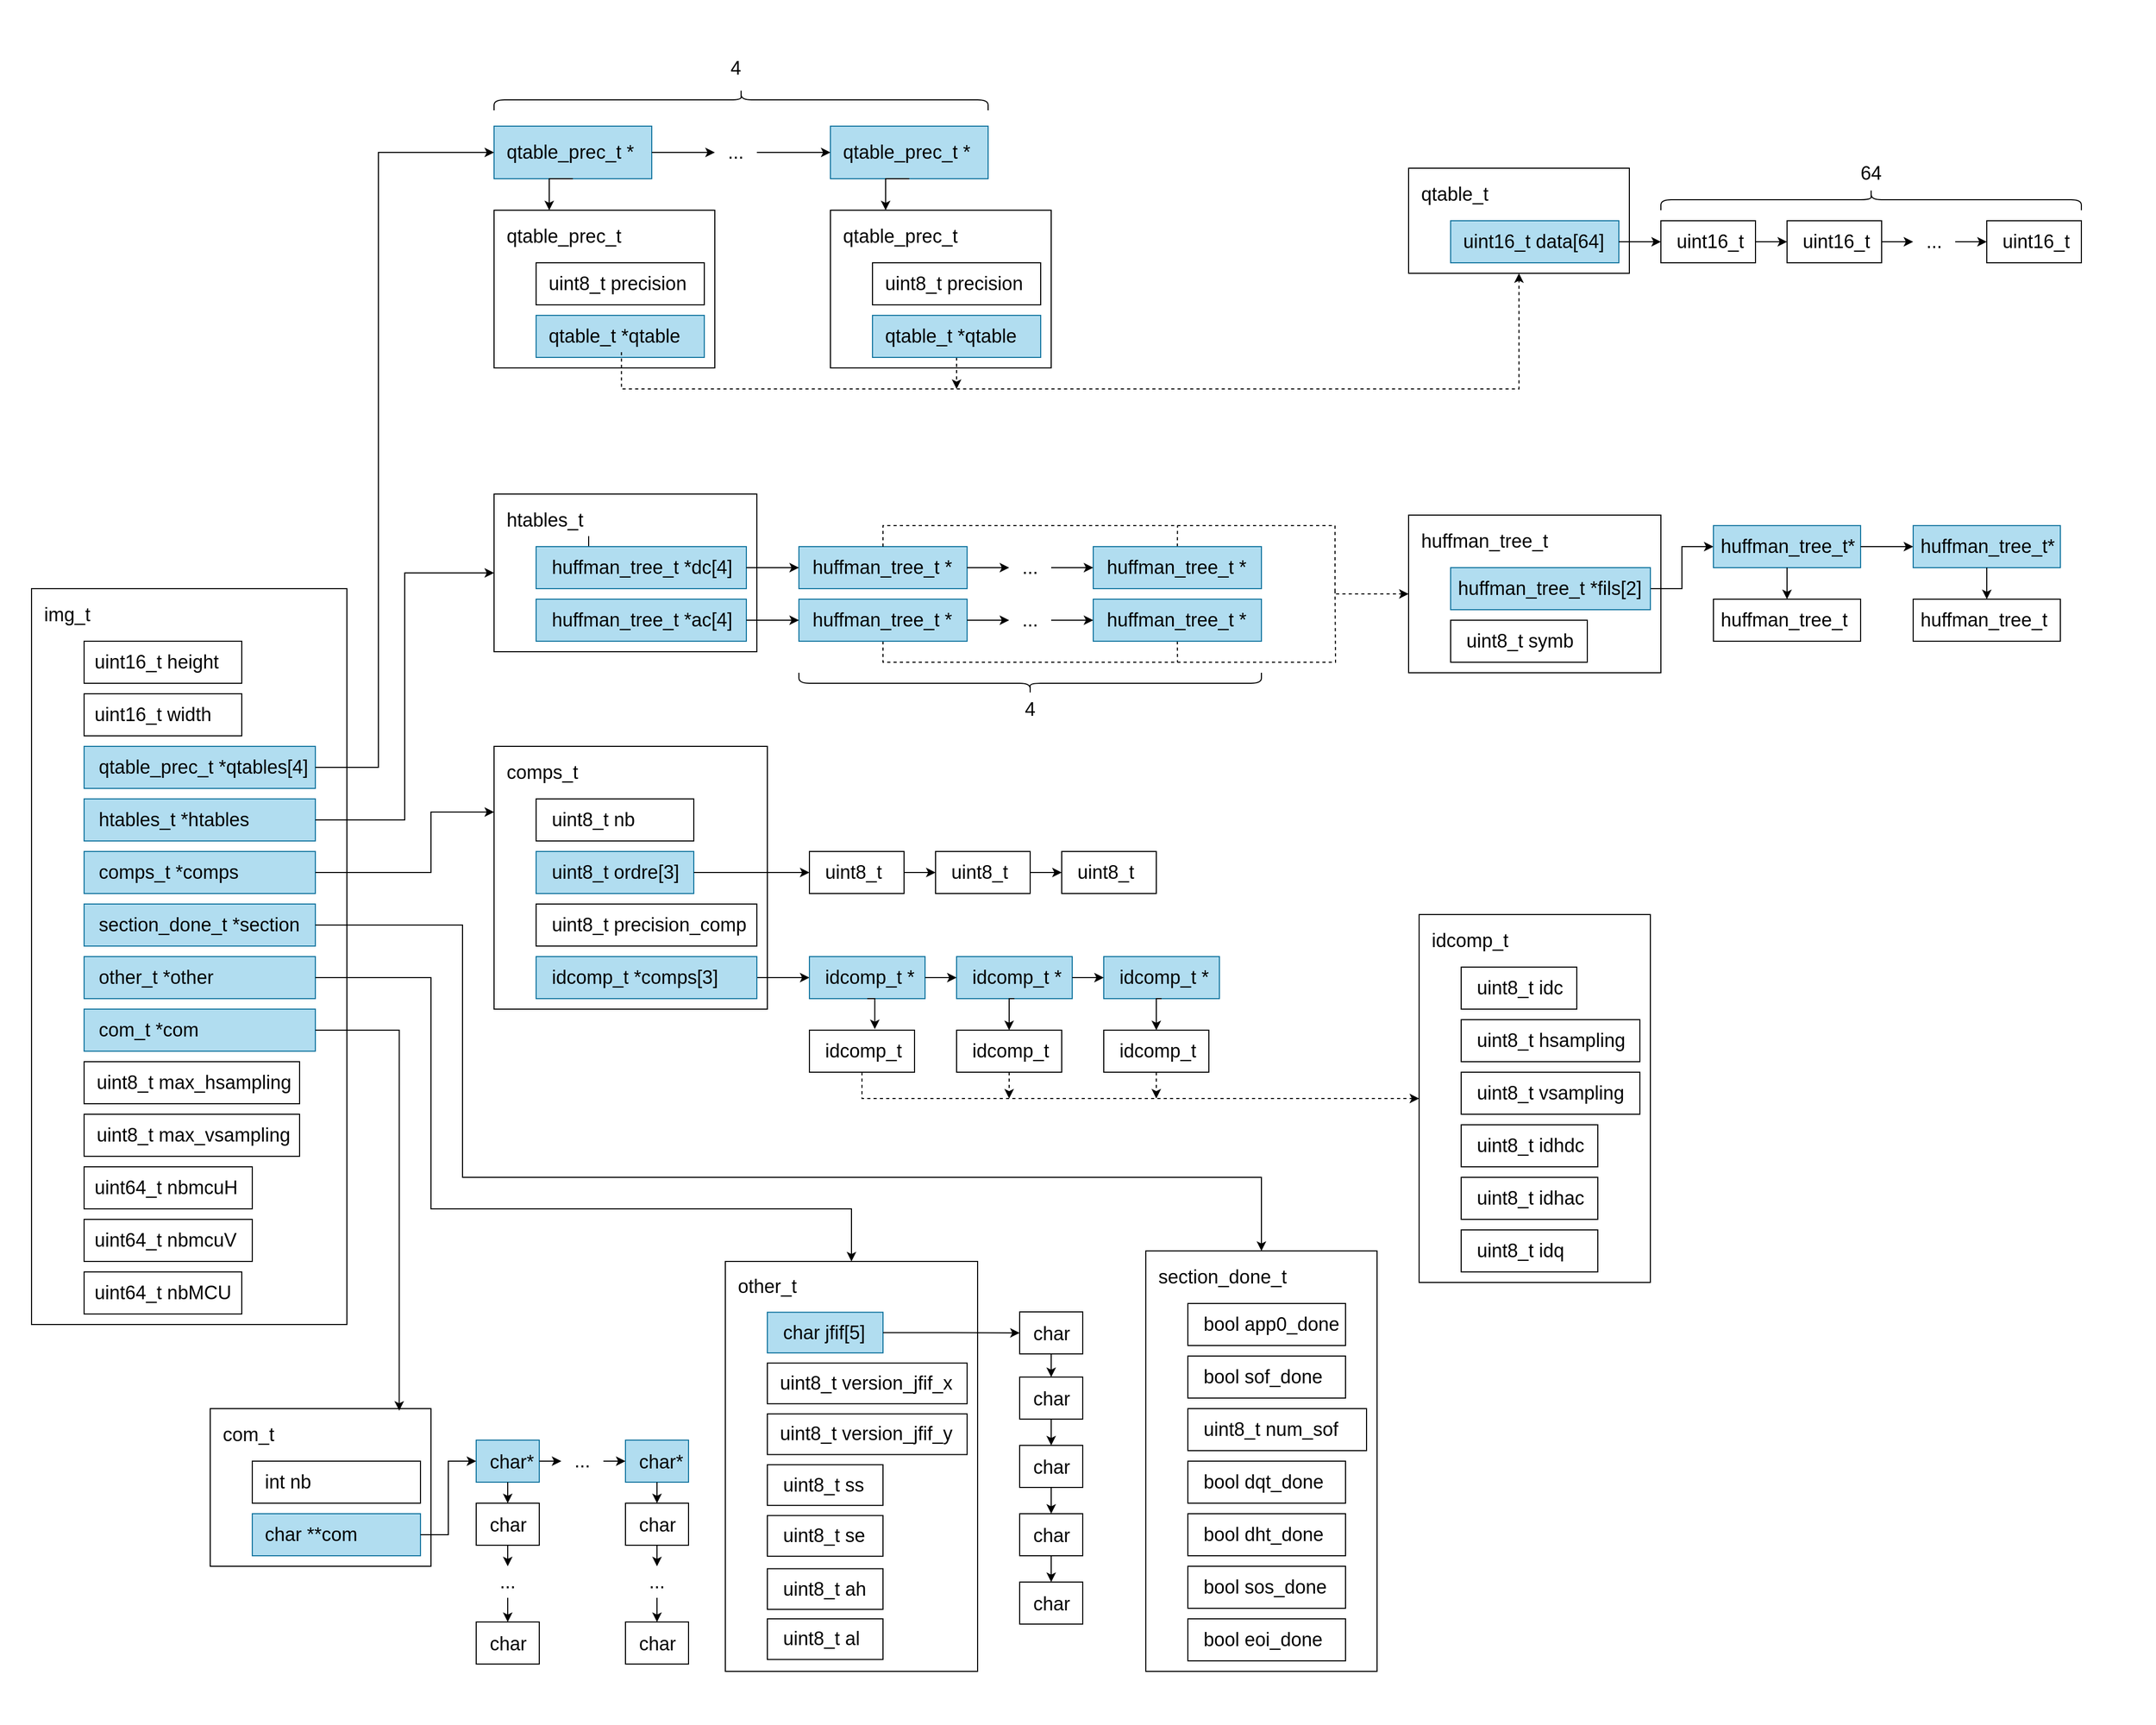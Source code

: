 <mxfile version="27.0.6">
  <diagram name="Page-1" id="jbjJNkPmUtP2dKSvGRad">
    <mxGraphModel dx="2267" dy="2478" grid="1" gridSize="10" guides="0" tooltips="1" connect="1" arrows="1" fold="1" page="1" pageScale="1" pageWidth="850" pageHeight="1100" background="none" math="0" shadow="0">
      <root>
        <mxCell id="0" />
        <mxCell id="1" style="locked=1;" parent="0" />
        <mxCell id="MM-OqsWLesy-Uxxo-XAG-275" value="" style="whiteSpace=wrap;html=1;strokeColor=none;" parent="1" vertex="1">
          <mxGeometry y="-520" width="2050" height="1640" as="geometry" />
        </mxCell>
        <object label="diagrams" id="MM-OqsWLesy-Uxxo-XAG-184">
          <mxCell style="" parent="0" />
        </object>
        <mxCell id="MM-OqsWLesy-Uxxo-XAG-185" value="&lt;div align=&quot;left&quot;&gt;&lt;br&gt;&lt;/div&gt;" style="rounded=0;whiteSpace=wrap;html=1;container=0;" parent="MM-OqsWLesy-Uxxo-XAG-184" vertex="1">
          <mxGeometry x="30" y="40" width="300" height="700" as="geometry" />
        </mxCell>
        <mxCell id="MM-OqsWLesy-Uxxo-XAG-188" value="&lt;div&gt;img_t&lt;/div&gt;" style="text;html=1;align=left;verticalAlign=middle;whiteSpace=wrap;rounded=0;fontSize=18;container=0;" parent="MM-OqsWLesy-Uxxo-XAG-184" vertex="1">
          <mxGeometry x="40" y="50" width="160" height="30" as="geometry" />
        </mxCell>
        <mxCell id="-bkXF7WFPklkNgfoujYP-6" value="" style="group" parent="MM-OqsWLesy-Uxxo-XAG-184" vertex="1" connectable="0">
          <mxGeometry x="80" y="190" width="220" height="40" as="geometry" />
        </mxCell>
        <mxCell id="-bkXF7WFPklkNgfoujYP-7" value="" style="rounded=0;whiteSpace=wrap;html=1;container=0;fillColor=#b1ddf0;strokeColor=#10739e;" parent="-bkXF7WFPklkNgfoujYP-6" vertex="1">
          <mxGeometry width="220.0" height="40" as="geometry" />
        </mxCell>
        <mxCell id="-bkXF7WFPklkNgfoujYP-8" value="&lt;div&gt;qtable_prec_t *qtables[4]&lt;/div&gt;" style="text;html=1;align=left;verticalAlign=middle;whiteSpace=wrap;rounded=0;fontSize=18;container=0;" parent="-bkXF7WFPklkNgfoujYP-6" vertex="1">
          <mxGeometry x="11.579" y="5" width="208.421" height="30" as="geometry" />
        </mxCell>
        <mxCell id="-bkXF7WFPklkNgfoujYP-9" value="" style="group" parent="MM-OqsWLesy-Uxxo-XAG-184" vertex="1" connectable="0">
          <mxGeometry x="80" y="240" width="220" height="40" as="geometry" />
        </mxCell>
        <mxCell id="-bkXF7WFPklkNgfoujYP-10" value="" style="rounded=0;whiteSpace=wrap;html=1;container=0;fillColor=#b1ddf0;strokeColor=#10739e;" parent="-bkXF7WFPklkNgfoujYP-9" vertex="1">
          <mxGeometry width="220" height="40" as="geometry" />
        </mxCell>
        <mxCell id="-bkXF7WFPklkNgfoujYP-11" value="htables_t *htables" style="text;html=1;align=left;verticalAlign=middle;whiteSpace=wrap;rounded=0;fontSize=18;container=0;" parent="-bkXF7WFPklkNgfoujYP-9" vertex="1">
          <mxGeometry x="11.579" y="5" width="208.421" height="30" as="geometry" />
        </mxCell>
        <mxCell id="-bkXF7WFPklkNgfoujYP-13" value="" style="group" parent="MM-OqsWLesy-Uxxo-XAG-184" vertex="1" connectable="0">
          <mxGeometry x="80" y="290" width="220" height="40" as="geometry" />
        </mxCell>
        <mxCell id="-bkXF7WFPklkNgfoujYP-14" value="" style="rounded=0;whiteSpace=wrap;html=1;container=0;fillColor=#b1ddf0;strokeColor=#10739e;" parent="-bkXF7WFPklkNgfoujYP-13" vertex="1">
          <mxGeometry width="220" height="40" as="geometry" />
        </mxCell>
        <mxCell id="-bkXF7WFPklkNgfoujYP-15" value="&lt;div&gt;comps_t *comps&lt;/div&gt;" style="text;html=1;align=left;verticalAlign=middle;whiteSpace=wrap;rounded=0;fontSize=18;container=0;" parent="-bkXF7WFPklkNgfoujYP-13" vertex="1">
          <mxGeometry x="11.579" y="5" width="208.421" height="30" as="geometry" />
        </mxCell>
        <mxCell id="MM-OqsWLesy-Uxxo-XAG-187" value="" style="rounded=0;whiteSpace=wrap;html=1;container=0;" parent="MM-OqsWLesy-Uxxo-XAG-184" vertex="1">
          <mxGeometry x="80" y="90" width="150" height="40" as="geometry" />
        </mxCell>
        <mxCell id="MM-OqsWLesy-Uxxo-XAG-189" value="uint16_t height" style="text;html=1;align=left;verticalAlign=middle;whiteSpace=wrap;rounded=0;fontSize=18;container=0;" parent="MM-OqsWLesy-Uxxo-XAG-184" vertex="1">
          <mxGeometry x="87.895" y="95" width="142.105" height="30" as="geometry" />
        </mxCell>
        <mxCell id="-bkXF7WFPklkNgfoujYP-16" value="" style="group" parent="MM-OqsWLesy-Uxxo-XAG-184" vertex="1" connectable="0">
          <mxGeometry x="80" y="340" width="220" height="40" as="geometry" />
        </mxCell>
        <mxCell id="-bkXF7WFPklkNgfoujYP-17" value="" style="rounded=0;whiteSpace=wrap;html=1;container=0;fillColor=#b1ddf0;strokeColor=#10739e;" parent="-bkXF7WFPklkNgfoujYP-16" vertex="1">
          <mxGeometry width="220" height="40" as="geometry" />
        </mxCell>
        <mxCell id="-bkXF7WFPklkNgfoujYP-18" value="section_done_t *section" style="text;html=1;align=left;verticalAlign=middle;whiteSpace=wrap;rounded=0;fontSize=18;container=0;" parent="-bkXF7WFPklkNgfoujYP-16" vertex="1">
          <mxGeometry x="11.579" y="5" width="208.421" height="30" as="geometry" />
        </mxCell>
        <mxCell id="-bkXF7WFPklkNgfoujYP-19" value="" style="group" parent="MM-OqsWLesy-Uxxo-XAG-184" vertex="1" connectable="0">
          <mxGeometry x="80" y="390" width="220" height="40" as="geometry" />
        </mxCell>
        <mxCell id="-bkXF7WFPklkNgfoujYP-20" value="" style="rounded=0;whiteSpace=wrap;html=1;container=0;fillColor=#b1ddf0;strokeColor=#10739e;" parent="-bkXF7WFPklkNgfoujYP-19" vertex="1">
          <mxGeometry width="220" height="40" as="geometry" />
        </mxCell>
        <mxCell id="-bkXF7WFPklkNgfoujYP-21" value="other_t *other" style="text;html=1;align=left;verticalAlign=middle;whiteSpace=wrap;rounded=0;fontSize=18;container=0;" parent="-bkXF7WFPklkNgfoujYP-19" vertex="1">
          <mxGeometry x="11.579" y="5" width="208.421" height="30" as="geometry" />
        </mxCell>
        <mxCell id="-bkXF7WFPklkNgfoujYP-22" value="" style="group" parent="MM-OqsWLesy-Uxxo-XAG-184" vertex="1" connectable="0">
          <mxGeometry x="80" y="140" width="150" height="40" as="geometry" />
        </mxCell>
        <mxCell id="-bkXF7WFPklkNgfoujYP-4" value="" style="rounded=0;whiteSpace=wrap;html=1;container=0;" parent="-bkXF7WFPklkNgfoujYP-22" vertex="1">
          <mxGeometry width="150" height="40" as="geometry" />
        </mxCell>
        <mxCell id="-bkXF7WFPklkNgfoujYP-5" value="&lt;div&gt;uint16_t width&lt;/div&gt;" style="text;html=1;align=left;verticalAlign=middle;whiteSpace=wrap;rounded=0;fontSize=18;container=0;" parent="-bkXF7WFPklkNgfoujYP-22" vertex="1">
          <mxGeometry x="7.895" y="5" width="142.105" height="30" as="geometry" />
        </mxCell>
        <mxCell id="-bkXF7WFPklkNgfoujYP-23" value="" style="group" parent="MM-OqsWLesy-Uxxo-XAG-184" vertex="1" connectable="0">
          <mxGeometry x="80" y="490" width="205" height="40" as="geometry" />
        </mxCell>
        <mxCell id="-bkXF7WFPklkNgfoujYP-24" value="" style="rounded=0;whiteSpace=wrap;html=1;container=0;" parent="-bkXF7WFPklkNgfoujYP-23" vertex="1">
          <mxGeometry width="205.0" height="40" as="geometry" />
        </mxCell>
        <mxCell id="-bkXF7WFPklkNgfoujYP-25" value="&lt;div&gt;uint8_t max_hsampling&lt;/div&gt;" style="text;html=1;align=left;verticalAlign=middle;whiteSpace=wrap;rounded=0;fontSize=18;container=0;" parent="-bkXF7WFPklkNgfoujYP-23" vertex="1">
          <mxGeometry x="10.246" y="5" width="194.211" height="30" as="geometry" />
        </mxCell>
        <mxCell id="-bkXF7WFPklkNgfoujYP-26" value="" style="group" parent="MM-OqsWLesy-Uxxo-XAG-184" vertex="1" connectable="0">
          <mxGeometry x="80" y="540" width="330" height="60" as="geometry" />
        </mxCell>
        <mxCell id="-bkXF7WFPklkNgfoujYP-27" value="" style="rounded=0;whiteSpace=wrap;html=1;container=0;" parent="-bkXF7WFPklkNgfoujYP-26" vertex="1">
          <mxGeometry width="205.0" height="40" as="geometry" />
        </mxCell>
        <mxCell id="-bkXF7WFPklkNgfoujYP-28" value="&lt;div&gt;uint8_t max_vsampling&lt;/div&gt;" style="text;html=1;align=left;verticalAlign=middle;whiteSpace=wrap;rounded=0;fontSize=18;container=0;" parent="-bkXF7WFPklkNgfoujYP-26" vertex="1">
          <mxGeometry x="10.246" y="5" width="194.211" height="30" as="geometry" />
        </mxCell>
        <mxCell id="-bkXF7WFPklkNgfoujYP-30" value="" style="group" parent="MM-OqsWLesy-Uxxo-XAG-184" vertex="1" connectable="0">
          <mxGeometry x="80" y="590" width="160" height="40" as="geometry" />
        </mxCell>
        <mxCell id="-bkXF7WFPklkNgfoujYP-31" value="" style="rounded=0;whiteSpace=wrap;html=1;container=0;" parent="-bkXF7WFPklkNgfoujYP-30" vertex="1">
          <mxGeometry width="160" height="40" as="geometry" />
        </mxCell>
        <mxCell id="-bkXF7WFPklkNgfoujYP-32" value="uint64_t nbmcuH" style="text;html=1;align=left;verticalAlign=middle;whiteSpace=wrap;rounded=0;fontSize=18;container=0;" parent="-bkXF7WFPklkNgfoujYP-30" vertex="1">
          <mxGeometry x="7.89" y="5" width="152.11" height="30" as="geometry" />
        </mxCell>
        <mxCell id="-bkXF7WFPklkNgfoujYP-33" value="" style="group" parent="MM-OqsWLesy-Uxxo-XAG-184" vertex="1" connectable="0">
          <mxGeometry x="80" y="640" width="160" height="40" as="geometry" />
        </mxCell>
        <mxCell id="-bkXF7WFPklkNgfoujYP-34" value="" style="rounded=0;whiteSpace=wrap;html=1;container=0;" parent="-bkXF7WFPklkNgfoujYP-33" vertex="1">
          <mxGeometry width="160" height="40" as="geometry" />
        </mxCell>
        <mxCell id="-bkXF7WFPklkNgfoujYP-35" value="uint64_t nbmcuV" style="text;html=1;align=left;verticalAlign=middle;whiteSpace=wrap;rounded=0;fontSize=18;container=0;" parent="-bkXF7WFPklkNgfoujYP-33" vertex="1">
          <mxGeometry x="7.89" y="5" width="152.11" height="30" as="geometry" />
        </mxCell>
        <mxCell id="-bkXF7WFPklkNgfoujYP-36" value="" style="group" parent="MM-OqsWLesy-Uxxo-XAG-184" vertex="1" connectable="0">
          <mxGeometry x="80" y="690" width="150" height="40" as="geometry" />
        </mxCell>
        <mxCell id="-bkXF7WFPklkNgfoujYP-37" value="" style="rounded=0;whiteSpace=wrap;html=1;container=0;" parent="-bkXF7WFPklkNgfoujYP-36" vertex="1">
          <mxGeometry width="150" height="40" as="geometry" />
        </mxCell>
        <mxCell id="-bkXF7WFPklkNgfoujYP-38" value="uint64_t nbMCU" style="text;html=1;align=left;verticalAlign=middle;whiteSpace=wrap;rounded=0;fontSize=18;container=0;" parent="-bkXF7WFPklkNgfoujYP-36" vertex="1">
          <mxGeometry x="7.895" y="5" width="142.105" height="30" as="geometry" />
        </mxCell>
        <mxCell id="e3jmrKQqIBXuTLJc6fM6-104" value="" style="group" parent="MM-OqsWLesy-Uxxo-XAG-184" vertex="1" connectable="0">
          <mxGeometry x="1340" y="-370" width="640" height="110" as="geometry" />
        </mxCell>
        <mxCell id="e3jmrKQqIBXuTLJc6fM6-39" value="" style="group" parent="e3jmrKQqIBXuTLJc6fM6-104" vertex="1" connectable="0">
          <mxGeometry y="10" width="210" height="100" as="geometry" />
        </mxCell>
        <mxCell id="e3jmrKQqIBXuTLJc6fM6-25" value="&lt;div align=&quot;left&quot;&gt;&lt;br&gt;&lt;/div&gt;" style="rounded=0;whiteSpace=wrap;html=1;container=0;" parent="e3jmrKQqIBXuTLJc6fM6-39" vertex="1">
          <mxGeometry width="210" height="100" as="geometry" />
        </mxCell>
        <mxCell id="e3jmrKQqIBXuTLJc6fM6-26" value="qtable_t" style="text;html=1;align=left;verticalAlign=middle;whiteSpace=wrap;rounded=0;fontSize=18;container=0;" parent="e3jmrKQqIBXuTLJc6fM6-39" vertex="1">
          <mxGeometry x="10" y="10" width="160" height="30" as="geometry" />
        </mxCell>
        <mxCell id="e3jmrKQqIBXuTLJc6fM6-33" value="" style="group;fillColor=#b1ddf0;strokeColor=#10739e;container=0;" parent="e3jmrKQqIBXuTLJc6fM6-39" vertex="1" connectable="0">
          <mxGeometry x="40" y="50" width="160" height="40" as="geometry" />
        </mxCell>
        <mxCell id="e3jmrKQqIBXuTLJc6fM6-31" value="" style="rounded=0;whiteSpace=wrap;html=1;container=0;fillColor=#b1ddf0;strokeColor=#10739e;" parent="e3jmrKQqIBXuTLJc6fM6-39" vertex="1">
          <mxGeometry x="40" y="50" width="160" height="40" as="geometry" />
        </mxCell>
        <mxCell id="e3jmrKQqIBXuTLJc6fM6-32" value="uint16_t data[64]" style="text;html=1;align=left;verticalAlign=middle;whiteSpace=wrap;rounded=0;fontSize=18;container=0;" parent="e3jmrKQqIBXuTLJc6fM6-39" vertex="1">
          <mxGeometry x="50" y="55" width="142.38" height="30" as="geometry" />
        </mxCell>
        <mxCell id="e3jmrKQqIBXuTLJc6fM6-80" value="" style="group" parent="e3jmrKQqIBXuTLJc6fM6-104" vertex="1" connectable="0">
          <mxGeometry x="240" y="60" width="90" height="40" as="geometry" />
        </mxCell>
        <mxCell id="e3jmrKQqIBXuTLJc6fM6-35" style="edgeStyle=orthogonalEdgeStyle;rounded=0;orthogonalLoop=1;jettySize=auto;html=1;exitX=1;exitY=0.75;exitDx=0;exitDy=0;entryX=1;entryY=0.5;entryDx=0;entryDy=0;" parent="e3jmrKQqIBXuTLJc6fM6-80" source="e3jmrKQqIBXuTLJc6fM6-36" target="e3jmrKQqIBXuTLJc6fM6-37" edge="1">
          <mxGeometry relative="1" as="geometry" />
        </mxCell>
        <mxCell id="e3jmrKQqIBXuTLJc6fM6-99" style="edgeStyle=orthogonalEdgeStyle;rounded=0;orthogonalLoop=1;jettySize=auto;html=1;exitX=1;exitY=0.5;exitDx=0;exitDy=0;" parent="e3jmrKQqIBXuTLJc6fM6-80" source="e3jmrKQqIBXuTLJc6fM6-36" edge="1">
          <mxGeometry relative="1" as="geometry">
            <mxPoint x="120" y="20" as="targetPoint" />
          </mxGeometry>
        </mxCell>
        <mxCell id="e3jmrKQqIBXuTLJc6fM6-36" value="" style="rounded=0;whiteSpace=wrap;html=1;container=0;" parent="e3jmrKQqIBXuTLJc6fM6-80" vertex="1">
          <mxGeometry width="90" height="40" as="geometry" />
        </mxCell>
        <mxCell id="e3jmrKQqIBXuTLJc6fM6-37" value="uint16_t" style="text;html=1;align=left;verticalAlign=middle;whiteSpace=wrap;rounded=0;fontSize=18;container=0;" parent="e3jmrKQqIBXuTLJc6fM6-80" vertex="1">
          <mxGeometry x="12.857" y="5" width="64.286" height="30" as="geometry" />
        </mxCell>
        <mxCell id="e3jmrKQqIBXuTLJc6fM6-81" style="edgeStyle=orthogonalEdgeStyle;rounded=0;orthogonalLoop=1;jettySize=auto;html=1;exitX=1;exitY=0.5;exitDx=0;exitDy=0;entryX=0;entryY=0.5;entryDx=0;entryDy=0;" parent="e3jmrKQqIBXuTLJc6fM6-104" source="e3jmrKQqIBXuTLJc6fM6-31" target="e3jmrKQqIBXuTLJc6fM6-36" edge="1">
          <mxGeometry relative="1" as="geometry" />
        </mxCell>
        <mxCell id="e3jmrKQqIBXuTLJc6fM6-82" value="" style="group" parent="e3jmrKQqIBXuTLJc6fM6-104" vertex="1" connectable="0">
          <mxGeometry x="360" y="60" width="90" height="40" as="geometry" />
        </mxCell>
        <mxCell id="e3jmrKQqIBXuTLJc6fM6-83" style="edgeStyle=orthogonalEdgeStyle;rounded=0;orthogonalLoop=1;jettySize=auto;html=1;exitX=1;exitY=0.75;exitDx=0;exitDy=0;entryX=1;entryY=0.5;entryDx=0;entryDy=0;" parent="e3jmrKQqIBXuTLJc6fM6-82" source="e3jmrKQqIBXuTLJc6fM6-84" target="e3jmrKQqIBXuTLJc6fM6-85" edge="1">
          <mxGeometry relative="1" as="geometry" />
        </mxCell>
        <mxCell id="e3jmrKQqIBXuTLJc6fM6-84" value="" style="rounded=0;whiteSpace=wrap;html=1;container=0;" parent="e3jmrKQqIBXuTLJc6fM6-82" vertex="1">
          <mxGeometry width="90" height="40" as="geometry" />
        </mxCell>
        <mxCell id="e3jmrKQqIBXuTLJc6fM6-85" value="uint16_t" style="text;html=1;align=left;verticalAlign=middle;whiteSpace=wrap;rounded=0;fontSize=18;container=0;" parent="e3jmrKQqIBXuTLJc6fM6-82" vertex="1">
          <mxGeometry x="12.857" y="5" width="64.286" height="30" as="geometry" />
        </mxCell>
        <mxCell id="e3jmrKQqIBXuTLJc6fM6-87" value="" style="group" parent="e3jmrKQqIBXuTLJc6fM6-104" vertex="1" connectable="0">
          <mxGeometry x="550" y="60" width="90" height="40" as="geometry" />
        </mxCell>
        <mxCell id="e3jmrKQqIBXuTLJc6fM6-88" style="edgeStyle=orthogonalEdgeStyle;rounded=0;orthogonalLoop=1;jettySize=auto;html=1;exitX=1;exitY=0.75;exitDx=0;exitDy=0;entryX=1;entryY=0.5;entryDx=0;entryDy=0;" parent="e3jmrKQqIBXuTLJc6fM6-87" source="e3jmrKQqIBXuTLJc6fM6-89" target="e3jmrKQqIBXuTLJc6fM6-90" edge="1">
          <mxGeometry relative="1" as="geometry" />
        </mxCell>
        <mxCell id="e3jmrKQqIBXuTLJc6fM6-89" value="" style="rounded=0;whiteSpace=wrap;html=1;container=0;" parent="e3jmrKQqIBXuTLJc6fM6-87" vertex="1">
          <mxGeometry width="90" height="40" as="geometry" />
        </mxCell>
        <mxCell id="e3jmrKQqIBXuTLJc6fM6-90" value="uint16_t" style="text;html=1;align=left;verticalAlign=middle;whiteSpace=wrap;rounded=0;fontSize=18;container=0;" parent="e3jmrKQqIBXuTLJc6fM6-87" vertex="1">
          <mxGeometry x="12.857" y="5" width="64.286" height="30" as="geometry" />
        </mxCell>
        <mxCell id="e3jmrKQqIBXuTLJc6fM6-103" style="edgeStyle=orthogonalEdgeStyle;rounded=0;orthogonalLoop=1;jettySize=auto;html=1;exitX=1;exitY=0.5;exitDx=0;exitDy=0;entryX=0;entryY=0.5;entryDx=0;entryDy=0;" parent="e3jmrKQqIBXuTLJc6fM6-104" source="e3jmrKQqIBXuTLJc6fM6-91" target="e3jmrKQqIBXuTLJc6fM6-89" edge="1">
          <mxGeometry relative="1" as="geometry" />
        </mxCell>
        <mxCell id="e3jmrKQqIBXuTLJc6fM6-91" value="&lt;div&gt;...&lt;/div&gt;" style="text;html=1;align=center;verticalAlign=middle;whiteSpace=wrap;rounded=0;fontSize=18;" parent="e3jmrKQqIBXuTLJc6fM6-104" vertex="1">
          <mxGeometry x="480" y="65" width="40" height="30" as="geometry" />
        </mxCell>
        <mxCell id="e3jmrKQqIBXuTLJc6fM6-94" value="" style="shape=curlyBracket;whiteSpace=wrap;html=1;rounded=1;labelPosition=left;verticalLabelPosition=middle;align=right;verticalAlign=middle;rotation=90;" parent="e3jmrKQqIBXuTLJc6fM6-104" vertex="1">
          <mxGeometry x="430" y="-160" width="20" height="400" as="geometry" />
        </mxCell>
        <mxCell id="e3jmrKQqIBXuTLJc6fM6-95" value="64" style="text;html=1;align=center;verticalAlign=middle;whiteSpace=wrap;rounded=0;fontSize=18;" parent="e3jmrKQqIBXuTLJc6fM6-104" vertex="1">
          <mxGeometry x="420" width="40" height="30" as="geometry" />
        </mxCell>
        <mxCell id="e3jmrKQqIBXuTLJc6fM6-102" style="edgeStyle=orthogonalEdgeStyle;rounded=0;orthogonalLoop=1;jettySize=auto;html=1;exitX=1;exitY=0.5;exitDx=0;exitDy=0;entryX=0;entryY=0.5;entryDx=0;entryDy=0;" parent="e3jmrKQqIBXuTLJc6fM6-104" source="e3jmrKQqIBXuTLJc6fM6-84" target="e3jmrKQqIBXuTLJc6fM6-91" edge="1">
          <mxGeometry relative="1" as="geometry" />
        </mxCell>
        <mxCell id="e3jmrKQqIBXuTLJc6fM6-125" value="" style="group" parent="MM-OqsWLesy-Uxxo-XAG-184" vertex="1" connectable="0">
          <mxGeometry x="470" y="-50" width="250" height="150" as="geometry" />
        </mxCell>
        <mxCell id="e3jmrKQqIBXuTLJc6fM6-108" value="&lt;div align=&quot;left&quot;&gt;&lt;br&gt;&lt;/div&gt;" style="rounded=0;whiteSpace=wrap;html=1;container=0;" parent="e3jmrKQqIBXuTLJc6fM6-125" vertex="1">
          <mxGeometry width="250" height="150" as="geometry" />
        </mxCell>
        <mxCell id="e3jmrKQqIBXuTLJc6fM6-332" value="" style="edgeStyle=orthogonalEdgeStyle;rounded=0;orthogonalLoop=1;jettySize=auto;html=1;" parent="e3jmrKQqIBXuTLJc6fM6-125" source="e3jmrKQqIBXuTLJc6fM6-109" target="e3jmrKQqIBXuTLJc6fM6-112" edge="1">
          <mxGeometry relative="1" as="geometry" />
        </mxCell>
        <mxCell id="e3jmrKQqIBXuTLJc6fM6-109" value="htables_t" style="text;html=1;align=left;verticalAlign=middle;whiteSpace=wrap;rounded=0;fontSize=18;container=0;" parent="e3jmrKQqIBXuTLJc6fM6-125" vertex="1">
          <mxGeometry x="10" y="10" width="160" height="30" as="geometry" />
        </mxCell>
        <mxCell id="e3jmrKQqIBXuTLJc6fM6-111" value="" style="rounded=0;whiteSpace=wrap;html=1;container=0;fillColor=#b1ddf0;strokeColor=#10739e;" parent="e3jmrKQqIBXuTLJc6fM6-125" vertex="1">
          <mxGeometry x="40" y="50" width="200" height="40" as="geometry" />
        </mxCell>
        <mxCell id="e3jmrKQqIBXuTLJc6fM6-112" value="huffman_tree_t *dc[4]" style="text;html=1;align=left;verticalAlign=middle;whiteSpace=wrap;rounded=0;fontSize=18;container=0;" parent="e3jmrKQqIBXuTLJc6fM6-125" vertex="1">
          <mxGeometry x="52.5" y="55" width="177.975" height="30" as="geometry" />
        </mxCell>
        <mxCell id="e3jmrKQqIBXuTLJc6fM6-114" value="" style="rounded=0;whiteSpace=wrap;html=1;container=0;fillColor=#b1ddf0;strokeColor=#10739e;" parent="e3jmrKQqIBXuTLJc6fM6-125" vertex="1">
          <mxGeometry x="40" y="100" width="200" height="40" as="geometry" />
        </mxCell>
        <mxCell id="e3jmrKQqIBXuTLJc6fM6-115" value="huffman_tree_t *ac[4]" style="text;html=1;align=left;verticalAlign=middle;whiteSpace=wrap;rounded=0;fontSize=18;container=0;" parent="e3jmrKQqIBXuTLJc6fM6-125" vertex="1">
          <mxGeometry x="52.5" y="105" width="177.975" height="30" as="geometry" />
        </mxCell>
        <mxCell id="e3jmrKQqIBXuTLJc6fM6-147" style="edgeStyle=orthogonalEdgeStyle;rounded=0;orthogonalLoop=1;jettySize=auto;html=1;exitX=1;exitY=0.5;exitDx=0;exitDy=0;entryX=0;entryY=0.5;entryDx=0;entryDy=0;" parent="MM-OqsWLesy-Uxxo-XAG-184" source="-bkXF7WFPklkNgfoujYP-11" target="e3jmrKQqIBXuTLJc6fM6-108" edge="1">
          <mxGeometry relative="1" as="geometry" />
        </mxCell>
        <mxCell id="e3jmrKQqIBXuTLJc6fM6-160" style="edgeStyle=orthogonalEdgeStyle;rounded=0;orthogonalLoop=1;jettySize=auto;html=1;exitX=1;exitY=0.5;exitDx=0;exitDy=0;entryX=0;entryY=0.25;entryDx=0;entryDy=0;" parent="MM-OqsWLesy-Uxxo-XAG-184" source="-bkXF7WFPklkNgfoujYP-15" target="e3jmrKQqIBXuTLJc6fM6-150" edge="1">
          <mxGeometry relative="1" as="geometry">
            <Array as="points">
              <mxPoint x="410" y="310" />
              <mxPoint x="410" y="253" />
            </Array>
          </mxGeometry>
        </mxCell>
        <mxCell id="e3jmrKQqIBXuTLJc6fM6-265" value="" style="group" parent="MM-OqsWLesy-Uxxo-XAG-184" vertex="1" connectable="0">
          <mxGeometry x="470" y="-470" width="530" height="300" as="geometry" />
        </mxCell>
        <mxCell id="e3jmrKQqIBXuTLJc6fM6-4" value="" style="group" parent="e3jmrKQqIBXuTLJc6fM6-265" vertex="1" connectable="0">
          <mxGeometry x="320" y="70" width="150" height="50" as="geometry" />
        </mxCell>
        <mxCell id="e3jmrKQqIBXuTLJc6fM6-1" value="" style="rounded=0;whiteSpace=wrap;html=1;container=0;fillColor=#b1ddf0;strokeColor=#10739e;" parent="e3jmrKQqIBXuTLJc6fM6-4" vertex="1">
          <mxGeometry width="150" height="50" as="geometry" />
        </mxCell>
        <mxCell id="e3jmrKQqIBXuTLJc6fM6-2" value="&lt;div align=&quot;left&quot;&gt;qtable_prec_t *&lt;/div&gt;" style="text;html=1;align=left;verticalAlign=middle;whiteSpace=wrap;rounded=0;fontSize=18;container=0;" parent="e3jmrKQqIBXuTLJc6fM6-4" vertex="1">
          <mxGeometry x="10" y="10" width="130" height="30" as="geometry" />
        </mxCell>
        <mxCell id="e3jmrKQqIBXuTLJc6fM6-23" value="" style="group" parent="e3jmrKQqIBXuTLJc6fM6-265" vertex="1" connectable="0">
          <mxGeometry y="150" width="210" height="150" as="geometry" />
        </mxCell>
        <mxCell id="e3jmrKQqIBXuTLJc6fM6-16" value="&lt;div align=&quot;left&quot;&gt;&lt;br&gt;&lt;/div&gt;" style="rounded=0;whiteSpace=wrap;html=1;container=0;" parent="e3jmrKQqIBXuTLJc6fM6-23" vertex="1">
          <mxGeometry width="210" height="150" as="geometry" />
        </mxCell>
        <mxCell id="e3jmrKQqIBXuTLJc6fM6-17" value="qtable_prec_t" style="text;html=1;align=left;verticalAlign=middle;whiteSpace=wrap;rounded=0;fontSize=18;container=0;" parent="e3jmrKQqIBXuTLJc6fM6-23" vertex="1">
          <mxGeometry x="10" y="10" width="160" height="30" as="geometry" />
        </mxCell>
        <mxCell id="e3jmrKQqIBXuTLJc6fM6-14" value="" style="group" parent="e3jmrKQqIBXuTLJc6fM6-23" vertex="1" connectable="0">
          <mxGeometry x="40" y="50" width="160" height="40" as="geometry" />
        </mxCell>
        <mxCell id="e3jmrKQqIBXuTLJc6fM6-10" value="" style="rounded=0;whiteSpace=wrap;html=1;container=0;" parent="e3jmrKQqIBXuTLJc6fM6-14" vertex="1">
          <mxGeometry width="160" height="40" as="geometry" />
        </mxCell>
        <mxCell id="e3jmrKQqIBXuTLJc6fM6-11" value="uint8_t precision" style="text;html=1;align=left;verticalAlign=middle;whiteSpace=wrap;rounded=0;fontSize=18;container=0;" parent="e3jmrKQqIBXuTLJc6fM6-14" vertex="1">
          <mxGeometry x="10" y="5" width="142.38" height="30" as="geometry" />
        </mxCell>
        <mxCell id="e3jmrKQqIBXuTLJc6fM6-22" value="" style="group" parent="e3jmrKQqIBXuTLJc6fM6-23" vertex="1" connectable="0">
          <mxGeometry x="40" y="100" width="160" height="40" as="geometry" />
        </mxCell>
        <mxCell id="e3jmrKQqIBXuTLJc6fM6-19" value="" style="rounded=0;whiteSpace=wrap;html=1;container=0;fillColor=#b1ddf0;strokeColor=#10739e;" parent="e3jmrKQqIBXuTLJc6fM6-22" vertex="1">
          <mxGeometry width="160" height="40" as="geometry" />
        </mxCell>
        <mxCell id="e3jmrKQqIBXuTLJc6fM6-20" value="qtable_t *qtable" style="text;html=1;align=left;verticalAlign=middle;whiteSpace=wrap;rounded=0;fontSize=18;container=0;" parent="e3jmrKQqIBXuTLJc6fM6-22" vertex="1">
          <mxGeometry x="10" y="5" width="142.38" height="30" as="geometry" />
        </mxCell>
        <mxCell id="e3jmrKQqIBXuTLJc6fM6-47" value="" style="group" parent="e3jmrKQqIBXuTLJc6fM6-265" vertex="1" connectable="0">
          <mxGeometry y="70" width="150" height="50" as="geometry" />
        </mxCell>
        <mxCell id="e3jmrKQqIBXuTLJc6fM6-48" value="" style="rounded=0;whiteSpace=wrap;html=1;container=0;fillColor=#b1ddf0;strokeColor=#10739e;" parent="e3jmrKQqIBXuTLJc6fM6-47" vertex="1">
          <mxGeometry width="150" height="50" as="geometry" />
        </mxCell>
        <mxCell id="e3jmrKQqIBXuTLJc6fM6-49" value="&lt;div align=&quot;left&quot;&gt;qtable_prec_t *&lt;/div&gt;" style="text;html=1;align=left;verticalAlign=middle;whiteSpace=wrap;rounded=0;fontSize=18;container=0;" parent="e3jmrKQqIBXuTLJc6fM6-47" vertex="1">
          <mxGeometry x="10" y="10" width="130" height="30" as="geometry" />
        </mxCell>
        <mxCell id="e3jmrKQqIBXuTLJc6fM6-52" value="" style="group" parent="e3jmrKQqIBXuTLJc6fM6-265" vertex="1" connectable="0">
          <mxGeometry x="320" y="150" width="210" height="150" as="geometry" />
        </mxCell>
        <mxCell id="e3jmrKQqIBXuTLJc6fM6-53" value="&lt;div align=&quot;left&quot;&gt;&lt;br&gt;&lt;/div&gt;" style="rounded=0;whiteSpace=wrap;html=1;container=0;" parent="e3jmrKQqIBXuTLJc6fM6-52" vertex="1">
          <mxGeometry width="210" height="150" as="geometry" />
        </mxCell>
        <mxCell id="e3jmrKQqIBXuTLJc6fM6-54" value="qtable_prec_t" style="text;html=1;align=left;verticalAlign=middle;whiteSpace=wrap;rounded=0;fontSize=18;container=0;" parent="e3jmrKQqIBXuTLJc6fM6-52" vertex="1">
          <mxGeometry x="10" y="10" width="160" height="30" as="geometry" />
        </mxCell>
        <mxCell id="e3jmrKQqIBXuTLJc6fM6-55" value="" style="group" parent="e3jmrKQqIBXuTLJc6fM6-52" vertex="1" connectable="0">
          <mxGeometry x="40" y="50" width="160" height="40" as="geometry" />
        </mxCell>
        <mxCell id="e3jmrKQqIBXuTLJc6fM6-56" value="" style="rounded=0;whiteSpace=wrap;html=1;container=0;" parent="e3jmrKQqIBXuTLJc6fM6-55" vertex="1">
          <mxGeometry width="160" height="40" as="geometry" />
        </mxCell>
        <mxCell id="e3jmrKQqIBXuTLJc6fM6-57" value="uint8_t precision" style="text;html=1;align=left;verticalAlign=middle;whiteSpace=wrap;rounded=0;fontSize=18;container=0;" parent="e3jmrKQqIBXuTLJc6fM6-55" vertex="1">
          <mxGeometry x="10" y="5" width="142.38" height="30" as="geometry" />
        </mxCell>
        <mxCell id="e3jmrKQqIBXuTLJc6fM6-58" value="" style="group" parent="e3jmrKQqIBXuTLJc6fM6-52" vertex="1" connectable="0">
          <mxGeometry x="40" y="100" width="160" height="40" as="geometry" />
        </mxCell>
        <mxCell id="e3jmrKQqIBXuTLJc6fM6-302" style="edgeStyle=orthogonalEdgeStyle;rounded=0;orthogonalLoop=1;jettySize=auto;html=1;exitX=0.5;exitY=1;exitDx=0;exitDy=0;dashed=1;" parent="e3jmrKQqIBXuTLJc6fM6-58" source="e3jmrKQqIBXuTLJc6fM6-59" edge="1">
          <mxGeometry relative="1" as="geometry">
            <mxPoint x="80" y="70" as="targetPoint" />
          </mxGeometry>
        </mxCell>
        <mxCell id="e3jmrKQqIBXuTLJc6fM6-59" value="" style="rounded=0;whiteSpace=wrap;html=1;container=0;fillColor=#b1ddf0;strokeColor=#10739e;" parent="e3jmrKQqIBXuTLJc6fM6-58" vertex="1">
          <mxGeometry width="160" height="40" as="geometry" />
        </mxCell>
        <mxCell id="e3jmrKQqIBXuTLJc6fM6-60" value="qtable_t *qtable" style="text;html=1;align=left;verticalAlign=middle;whiteSpace=wrap;rounded=0;fontSize=18;container=0;" parent="e3jmrKQqIBXuTLJc6fM6-58" vertex="1">
          <mxGeometry x="10" y="5" width="142.38" height="30" as="geometry" />
        </mxCell>
        <mxCell id="e3jmrKQqIBXuTLJc6fM6-64" style="edgeStyle=orthogonalEdgeStyle;rounded=0;orthogonalLoop=1;jettySize=auto;html=1;entryX=0;entryY=0.5;entryDx=0;entryDy=0;" parent="e3jmrKQqIBXuTLJc6fM6-265" source="e3jmrKQqIBXuTLJc6fM6-61" target="e3jmrKQqIBXuTLJc6fM6-1" edge="1">
          <mxGeometry relative="1" as="geometry" />
        </mxCell>
        <mxCell id="e3jmrKQqIBXuTLJc6fM6-61" value="&lt;div&gt;...&lt;/div&gt;" style="text;html=1;align=center;verticalAlign=middle;whiteSpace=wrap;rounded=0;fontSize=18;" parent="e3jmrKQqIBXuTLJc6fM6-265" vertex="1">
          <mxGeometry x="210" y="80" width="40" height="30" as="geometry" />
        </mxCell>
        <mxCell id="e3jmrKQqIBXuTLJc6fM6-63" style="edgeStyle=orthogonalEdgeStyle;rounded=0;orthogonalLoop=1;jettySize=auto;html=1;entryX=0;entryY=0.5;entryDx=0;entryDy=0;" parent="e3jmrKQqIBXuTLJc6fM6-265" source="e3jmrKQqIBXuTLJc6fM6-48" target="e3jmrKQqIBXuTLJc6fM6-61" edge="1">
          <mxGeometry relative="1" as="geometry" />
        </mxCell>
        <mxCell id="e3jmrKQqIBXuTLJc6fM6-70" style="edgeStyle=orthogonalEdgeStyle;rounded=0;orthogonalLoop=1;jettySize=auto;html=1;exitX=0.5;exitY=1;exitDx=0;exitDy=0;entryX=0.25;entryY=0;entryDx=0;entryDy=0;" parent="e3jmrKQqIBXuTLJc6fM6-265" source="e3jmrKQqIBXuTLJc6fM6-1" target="e3jmrKQqIBXuTLJc6fM6-53" edge="1">
          <mxGeometry relative="1" as="geometry" />
        </mxCell>
        <mxCell id="e3jmrKQqIBXuTLJc6fM6-71" style="edgeStyle=orthogonalEdgeStyle;rounded=0;orthogonalLoop=1;jettySize=auto;html=1;exitX=0.5;exitY=1;exitDx=0;exitDy=0;entryX=0.25;entryY=0;entryDx=0;entryDy=0;" parent="e3jmrKQqIBXuTLJc6fM6-265" source="e3jmrKQqIBXuTLJc6fM6-48" target="e3jmrKQqIBXuTLJc6fM6-16" edge="1">
          <mxGeometry relative="1" as="geometry" />
        </mxCell>
        <mxCell id="e3jmrKQqIBXuTLJc6fM6-73" value="" style="shape=curlyBracket;whiteSpace=wrap;html=1;rounded=1;labelPosition=left;verticalLabelPosition=middle;align=right;verticalAlign=middle;rotation=90;" parent="e3jmrKQqIBXuTLJc6fM6-265" vertex="1">
          <mxGeometry x="225" y="-190" width="20" height="470" as="geometry" />
        </mxCell>
        <mxCell id="e3jmrKQqIBXuTLJc6fM6-74" value="4" style="text;html=1;align=center;verticalAlign=middle;whiteSpace=wrap;rounded=0;fontSize=18;" parent="e3jmrKQqIBXuTLJc6fM6-265" vertex="1">
          <mxGeometry x="210" width="40" height="30" as="geometry" />
        </mxCell>
        <mxCell id="e3jmrKQqIBXuTLJc6fM6-266" value="" style="group" parent="MM-OqsWLesy-Uxxo-XAG-184" vertex="1" connectable="0">
          <mxGeometry x="470" y="190" width="690" height="310" as="geometry" />
        </mxCell>
        <mxCell id="e3jmrKQqIBXuTLJc6fM6-150" value="&lt;div align=&quot;left&quot;&gt;&lt;br&gt;&lt;/div&gt;" style="rounded=0;whiteSpace=wrap;html=1;container=0;" parent="e3jmrKQqIBXuTLJc6fM6-266" vertex="1">
          <mxGeometry width="260" height="250" as="geometry" />
        </mxCell>
        <mxCell id="e3jmrKQqIBXuTLJc6fM6-151" value="comps_t" style="text;html=1;align=left;verticalAlign=middle;whiteSpace=wrap;rounded=0;fontSize=18;container=0;" parent="e3jmrKQqIBXuTLJc6fM6-266" vertex="1">
          <mxGeometry x="10" y="10" width="160" height="30" as="geometry" />
        </mxCell>
        <mxCell id="e3jmrKQqIBXuTLJc6fM6-152" value="" style="rounded=0;whiteSpace=wrap;html=1;container=0;" parent="e3jmrKQqIBXuTLJc6fM6-266" vertex="1">
          <mxGeometry x="40" y="50" width="150" height="40" as="geometry" />
        </mxCell>
        <mxCell id="e3jmrKQqIBXuTLJc6fM6-153" value="uint8_t nb" style="text;html=1;align=left;verticalAlign=middle;whiteSpace=wrap;rounded=0;fontSize=18;container=0;" parent="e3jmrKQqIBXuTLJc6fM6-266" vertex="1">
          <mxGeometry x="52.5" y="55" width="87.5" height="30" as="geometry" />
        </mxCell>
        <mxCell id="e3jmrKQqIBXuTLJc6fM6-154" value="" style="rounded=0;whiteSpace=wrap;html=1;container=0;fillColor=#b1ddf0;strokeColor=#10739e;" parent="e3jmrKQqIBXuTLJc6fM6-266" vertex="1">
          <mxGeometry x="40" y="100" width="150" height="40" as="geometry" />
        </mxCell>
        <mxCell id="e3jmrKQqIBXuTLJc6fM6-176" style="edgeStyle=orthogonalEdgeStyle;rounded=0;orthogonalLoop=1;jettySize=auto;html=1;exitX=1;exitY=0.5;exitDx=0;exitDy=0;entryX=0;entryY=0.5;entryDx=0;entryDy=0;" parent="e3jmrKQqIBXuTLJc6fM6-266" source="e3jmrKQqIBXuTLJc6fM6-155" target="e3jmrKQqIBXuTLJc6fM6-164" edge="1">
          <mxGeometry relative="1" as="geometry">
            <mxPoint x="300" y="120" as="targetPoint" />
          </mxGeometry>
        </mxCell>
        <mxCell id="e3jmrKQqIBXuTLJc6fM6-155" value="uint8_t ordre[3]" style="text;html=1;align=left;verticalAlign=middle;whiteSpace=wrap;rounded=0;fontSize=18;container=0;" parent="e3jmrKQqIBXuTLJc6fM6-266" vertex="1">
          <mxGeometry x="52.5" y="105" width="137.5" height="30" as="geometry" />
        </mxCell>
        <mxCell id="e3jmrKQqIBXuTLJc6fM6-156" value="" style="rounded=0;whiteSpace=wrap;html=1;container=0;" parent="e3jmrKQqIBXuTLJc6fM6-266" vertex="1">
          <mxGeometry x="40" y="150" width="210" height="40" as="geometry" />
        </mxCell>
        <mxCell id="e3jmrKQqIBXuTLJc6fM6-157" value="uint8_t precision_comp" style="text;html=1;align=left;verticalAlign=middle;whiteSpace=wrap;rounded=0;fontSize=18;container=0;" parent="e3jmrKQqIBXuTLJc6fM6-266" vertex="1">
          <mxGeometry x="52.5" y="155" width="197.5" height="30" as="geometry" />
        </mxCell>
        <mxCell id="e3jmrKQqIBXuTLJc6fM6-181" style="edgeStyle=orthogonalEdgeStyle;rounded=0;orthogonalLoop=1;jettySize=auto;html=1;exitX=1;exitY=0.5;exitDx=0;exitDy=0;entryX=0;entryY=0.5;entryDx=0;entryDy=0;" parent="e3jmrKQqIBXuTLJc6fM6-266" source="e3jmrKQqIBXuTLJc6fM6-158" target="e3jmrKQqIBXuTLJc6fM6-178" edge="1">
          <mxGeometry relative="1" as="geometry" />
        </mxCell>
        <mxCell id="e3jmrKQqIBXuTLJc6fM6-158" value="" style="rounded=0;whiteSpace=wrap;html=1;container=0;fillColor=#b1ddf0;strokeColor=#10739e;" parent="e3jmrKQqIBXuTLJc6fM6-266" vertex="1">
          <mxGeometry x="40" y="200" width="210" height="40" as="geometry" />
        </mxCell>
        <mxCell id="e3jmrKQqIBXuTLJc6fM6-159" value="idcomp_t *comps[3]" style="text;html=1;align=left;verticalAlign=middle;whiteSpace=wrap;rounded=0;fontSize=18;container=0;" parent="e3jmrKQqIBXuTLJc6fM6-266" vertex="1">
          <mxGeometry x="52.5" y="205" width="167.5" height="30" as="geometry" />
        </mxCell>
        <mxCell id="e3jmrKQqIBXuTLJc6fM6-161" value="" style="group" parent="e3jmrKQqIBXuTLJc6fM6-266" vertex="1" connectable="0">
          <mxGeometry x="300" y="100" width="90" height="40" as="geometry" />
        </mxCell>
        <mxCell id="e3jmrKQqIBXuTLJc6fM6-162" style="edgeStyle=orthogonalEdgeStyle;rounded=0;orthogonalLoop=1;jettySize=auto;html=1;exitX=1;exitY=0.75;exitDx=0;exitDy=0;entryX=1;entryY=0.5;entryDx=0;entryDy=0;" parent="e3jmrKQqIBXuTLJc6fM6-161" source="e3jmrKQqIBXuTLJc6fM6-164" target="e3jmrKQqIBXuTLJc6fM6-165" edge="1">
          <mxGeometry relative="1" as="geometry" />
        </mxCell>
        <mxCell id="e3jmrKQqIBXuTLJc6fM6-164" value="" style="rounded=0;whiteSpace=wrap;html=1;container=0;" parent="e3jmrKQqIBXuTLJc6fM6-161" vertex="1">
          <mxGeometry width="90" height="40" as="geometry" />
        </mxCell>
        <mxCell id="e3jmrKQqIBXuTLJc6fM6-165" value="uint8_t" style="text;html=1;align=left;verticalAlign=middle;whiteSpace=wrap;rounded=0;fontSize=18;container=0;" parent="e3jmrKQqIBXuTLJc6fM6-161" vertex="1">
          <mxGeometry x="12.857" y="5" width="64.286" height="30" as="geometry" />
        </mxCell>
        <mxCell id="e3jmrKQqIBXuTLJc6fM6-166" value="" style="group" parent="e3jmrKQqIBXuTLJc6fM6-266" vertex="1" connectable="0">
          <mxGeometry x="420" y="100" width="90" height="40" as="geometry" />
        </mxCell>
        <mxCell id="e3jmrKQqIBXuTLJc6fM6-167" style="edgeStyle=orthogonalEdgeStyle;rounded=0;orthogonalLoop=1;jettySize=auto;html=1;exitX=1;exitY=0.75;exitDx=0;exitDy=0;entryX=1;entryY=0.5;entryDx=0;entryDy=0;" parent="e3jmrKQqIBXuTLJc6fM6-166" source="e3jmrKQqIBXuTLJc6fM6-169" target="e3jmrKQqIBXuTLJc6fM6-170" edge="1">
          <mxGeometry relative="1" as="geometry" />
        </mxCell>
        <mxCell id="e3jmrKQqIBXuTLJc6fM6-169" value="" style="rounded=0;whiteSpace=wrap;html=1;container=0;" parent="e3jmrKQqIBXuTLJc6fM6-166" vertex="1">
          <mxGeometry width="90" height="40" as="geometry" />
        </mxCell>
        <mxCell id="e3jmrKQqIBXuTLJc6fM6-170" value="uint8_t" style="text;html=1;align=left;verticalAlign=middle;whiteSpace=wrap;rounded=0;fontSize=18;container=0;" parent="e3jmrKQqIBXuTLJc6fM6-166" vertex="1">
          <mxGeometry x="12.857" y="5" width="64.286" height="30" as="geometry" />
        </mxCell>
        <mxCell id="e3jmrKQqIBXuTLJc6fM6-171" value="" style="group" parent="e3jmrKQqIBXuTLJc6fM6-266" vertex="1" connectable="0">
          <mxGeometry x="540" y="100" width="90" height="40" as="geometry" />
        </mxCell>
        <mxCell id="e3jmrKQqIBXuTLJc6fM6-172" style="edgeStyle=orthogonalEdgeStyle;rounded=0;orthogonalLoop=1;jettySize=auto;html=1;exitX=1;exitY=0.75;exitDx=0;exitDy=0;entryX=1;entryY=0.5;entryDx=0;entryDy=0;" parent="e3jmrKQqIBXuTLJc6fM6-171" source="e3jmrKQqIBXuTLJc6fM6-174" target="e3jmrKQqIBXuTLJc6fM6-175" edge="1">
          <mxGeometry relative="1" as="geometry" />
        </mxCell>
        <mxCell id="e3jmrKQqIBXuTLJc6fM6-174" value="" style="rounded=0;whiteSpace=wrap;html=1;container=0;" parent="e3jmrKQqIBXuTLJc6fM6-171" vertex="1">
          <mxGeometry width="90" height="40" as="geometry" />
        </mxCell>
        <mxCell id="e3jmrKQqIBXuTLJc6fM6-175" value="uint8_t" style="text;html=1;align=left;verticalAlign=middle;whiteSpace=wrap;rounded=0;fontSize=18;container=0;" parent="e3jmrKQqIBXuTLJc6fM6-171" vertex="1">
          <mxGeometry x="12.857" y="5" width="64.286" height="30" as="geometry" />
        </mxCell>
        <mxCell id="e3jmrKQqIBXuTLJc6fM6-163" style="edgeStyle=orthogonalEdgeStyle;rounded=0;orthogonalLoop=1;jettySize=auto;html=1;exitX=1;exitY=0.5;exitDx=0;exitDy=0;entryX=0;entryY=0.5;entryDx=0;entryDy=0;" parent="e3jmrKQqIBXuTLJc6fM6-266" source="e3jmrKQqIBXuTLJc6fM6-164" target="e3jmrKQqIBXuTLJc6fM6-169" edge="1">
          <mxGeometry relative="1" as="geometry">
            <mxPoint x="400" y="120" as="targetPoint" />
          </mxGeometry>
        </mxCell>
        <mxCell id="e3jmrKQqIBXuTLJc6fM6-168" style="edgeStyle=orthogonalEdgeStyle;rounded=0;orthogonalLoop=1;jettySize=auto;html=1;exitX=1;exitY=0.5;exitDx=0;exitDy=0;entryX=0;entryY=0.5;entryDx=0;entryDy=0;" parent="e3jmrKQqIBXuTLJc6fM6-266" source="e3jmrKQqIBXuTLJc6fM6-169" target="e3jmrKQqIBXuTLJc6fM6-174" edge="1">
          <mxGeometry relative="1" as="geometry">
            <mxPoint x="540" y="200" as="targetPoint" />
          </mxGeometry>
        </mxCell>
        <mxCell id="e3jmrKQqIBXuTLJc6fM6-180" value="" style="group" parent="e3jmrKQqIBXuTLJc6fM6-266" vertex="1" connectable="0">
          <mxGeometry x="300" y="200" width="110" height="40" as="geometry" />
        </mxCell>
        <mxCell id="e3jmrKQqIBXuTLJc6fM6-178" value="" style="rounded=0;whiteSpace=wrap;html=1;container=0;fillColor=#b1ddf0;strokeColor=#10739e;" parent="e3jmrKQqIBXuTLJc6fM6-180" vertex="1">
          <mxGeometry width="110" height="40" as="geometry" />
        </mxCell>
        <mxCell id="e3jmrKQqIBXuTLJc6fM6-179" value="idcomp_t *" style="text;html=1;align=left;verticalAlign=middle;whiteSpace=wrap;rounded=0;fontSize=18;container=0;" parent="e3jmrKQqIBXuTLJc6fM6-180" vertex="1">
          <mxGeometry x="12.5" y="5" width="97.5" height="30" as="geometry" />
        </mxCell>
        <mxCell id="e3jmrKQqIBXuTLJc6fM6-182" value="" style="group" parent="e3jmrKQqIBXuTLJc6fM6-266" vertex="1" connectable="0">
          <mxGeometry x="440" y="200" width="110" height="40" as="geometry" />
        </mxCell>
        <mxCell id="e3jmrKQqIBXuTLJc6fM6-183" value="" style="rounded=0;whiteSpace=wrap;html=1;container=0;fillColor=#b1ddf0;strokeColor=#10739e;" parent="e3jmrKQqIBXuTLJc6fM6-182" vertex="1">
          <mxGeometry width="110" height="40" as="geometry" />
        </mxCell>
        <mxCell id="e3jmrKQqIBXuTLJc6fM6-184" value="idcomp_t *" style="text;html=1;align=left;verticalAlign=middle;whiteSpace=wrap;rounded=0;fontSize=18;container=0;" parent="e3jmrKQqIBXuTLJc6fM6-182" vertex="1">
          <mxGeometry x="12.5" y="5" width="97.5" height="30" as="geometry" />
        </mxCell>
        <mxCell id="e3jmrKQqIBXuTLJc6fM6-185" value="" style="group" parent="e3jmrKQqIBXuTLJc6fM6-266" vertex="1" connectable="0">
          <mxGeometry x="580" y="200" width="110" height="40" as="geometry" />
        </mxCell>
        <mxCell id="e3jmrKQqIBXuTLJc6fM6-186" value="" style="rounded=0;whiteSpace=wrap;html=1;container=0;fillColor=#b1ddf0;strokeColor=#10739e;" parent="e3jmrKQqIBXuTLJc6fM6-185" vertex="1">
          <mxGeometry width="110" height="40" as="geometry" />
        </mxCell>
        <mxCell id="e3jmrKQqIBXuTLJc6fM6-187" value="idcomp_t *" style="text;html=1;align=left;verticalAlign=middle;whiteSpace=wrap;rounded=0;fontSize=18;container=0;" parent="e3jmrKQqIBXuTLJc6fM6-185" vertex="1">
          <mxGeometry x="12.5" y="5" width="97.5" height="30" as="geometry" />
        </mxCell>
        <mxCell id="e3jmrKQqIBXuTLJc6fM6-188" style="edgeStyle=orthogonalEdgeStyle;rounded=0;orthogonalLoop=1;jettySize=auto;html=1;exitX=1;exitY=0.5;exitDx=0;exitDy=0;entryX=0;entryY=0.5;entryDx=0;entryDy=0;" parent="e3jmrKQqIBXuTLJc6fM6-266" source="e3jmrKQqIBXuTLJc6fM6-179" target="e3jmrKQqIBXuTLJc6fM6-183" edge="1">
          <mxGeometry relative="1" as="geometry" />
        </mxCell>
        <mxCell id="e3jmrKQqIBXuTLJc6fM6-189" style="edgeStyle=orthogonalEdgeStyle;rounded=0;orthogonalLoop=1;jettySize=auto;html=1;exitX=1;exitY=0.5;exitDx=0;exitDy=0;entryX=0;entryY=0.5;entryDx=0;entryDy=0;" parent="e3jmrKQqIBXuTLJc6fM6-266" source="e3jmrKQqIBXuTLJc6fM6-184" target="e3jmrKQqIBXuTLJc6fM6-186" edge="1">
          <mxGeometry relative="1" as="geometry" />
        </mxCell>
        <mxCell id="e3jmrKQqIBXuTLJc6fM6-200" value="" style="group" parent="e3jmrKQqIBXuTLJc6fM6-266" vertex="1" connectable="0">
          <mxGeometry x="300" y="270" width="100" height="40" as="geometry" />
        </mxCell>
        <mxCell id="e3jmrKQqIBXuTLJc6fM6-201" style="edgeStyle=orthogonalEdgeStyle;rounded=0;orthogonalLoop=1;jettySize=auto;html=1;exitX=1;exitY=0.75;exitDx=0;exitDy=0;entryX=1;entryY=0.5;entryDx=0;entryDy=0;" parent="e3jmrKQqIBXuTLJc6fM6-200" source="e3jmrKQqIBXuTLJc6fM6-202" target="e3jmrKQqIBXuTLJc6fM6-203" edge="1">
          <mxGeometry relative="1" as="geometry" />
        </mxCell>
        <mxCell id="e3jmrKQqIBXuTLJc6fM6-202" value="" style="rounded=0;whiteSpace=wrap;html=1;container=0;" parent="e3jmrKQqIBXuTLJc6fM6-200" vertex="1">
          <mxGeometry width="100" height="40" as="geometry" />
        </mxCell>
        <mxCell id="e3jmrKQqIBXuTLJc6fM6-203" value="idcomp_t" style="text;html=1;align=left;verticalAlign=middle;whiteSpace=wrap;rounded=0;fontSize=18;container=0;" parent="e3jmrKQqIBXuTLJc6fM6-200" vertex="1">
          <mxGeometry x="12.857" y="5" width="64.286" height="30" as="geometry" />
        </mxCell>
        <mxCell id="e3jmrKQqIBXuTLJc6fM6-204" style="edgeStyle=orthogonalEdgeStyle;rounded=0;orthogonalLoop=1;jettySize=auto;html=1;exitX=0.5;exitY=1;exitDx=0;exitDy=0;entryX=0.622;entryY=-0.025;entryDx=0;entryDy=0;entryPerimeter=0;" parent="e3jmrKQqIBXuTLJc6fM6-266" source="e3jmrKQqIBXuTLJc6fM6-178" target="e3jmrKQqIBXuTLJc6fM6-202" edge="1">
          <mxGeometry relative="1" as="geometry" />
        </mxCell>
        <mxCell id="e3jmrKQqIBXuTLJc6fM6-205" value="" style="group" parent="e3jmrKQqIBXuTLJc6fM6-266" vertex="1" connectable="0">
          <mxGeometry x="440" y="270" width="100" height="40" as="geometry" />
        </mxCell>
        <mxCell id="e3jmrKQqIBXuTLJc6fM6-206" style="edgeStyle=orthogonalEdgeStyle;rounded=0;orthogonalLoop=1;jettySize=auto;html=1;exitX=1;exitY=0.75;exitDx=0;exitDy=0;entryX=1;entryY=0.5;entryDx=0;entryDy=0;" parent="e3jmrKQqIBXuTLJc6fM6-205" source="e3jmrKQqIBXuTLJc6fM6-207" target="e3jmrKQqIBXuTLJc6fM6-208" edge="1">
          <mxGeometry relative="1" as="geometry" />
        </mxCell>
        <mxCell id="e3jmrKQqIBXuTLJc6fM6-306" style="edgeStyle=orthogonalEdgeStyle;rounded=0;orthogonalLoop=1;jettySize=auto;html=1;exitX=0.5;exitY=1;exitDx=0;exitDy=0;dashed=1;" parent="e3jmrKQqIBXuTLJc6fM6-205" source="e3jmrKQqIBXuTLJc6fM6-207" edge="1">
          <mxGeometry relative="1" as="geometry">
            <mxPoint x="50" y="65" as="targetPoint" />
          </mxGeometry>
        </mxCell>
        <mxCell id="e3jmrKQqIBXuTLJc6fM6-207" value="" style="rounded=0;whiteSpace=wrap;html=1;container=0;" parent="e3jmrKQqIBXuTLJc6fM6-205" vertex="1">
          <mxGeometry width="100" height="40" as="geometry" />
        </mxCell>
        <mxCell id="e3jmrKQqIBXuTLJc6fM6-208" value="idcomp_t" style="text;html=1;align=left;verticalAlign=middle;whiteSpace=wrap;rounded=0;fontSize=18;container=0;" parent="e3jmrKQqIBXuTLJc6fM6-205" vertex="1">
          <mxGeometry x="12.857" y="5" width="64.286" height="30" as="geometry" />
        </mxCell>
        <mxCell id="e3jmrKQqIBXuTLJc6fM6-210" value="" style="group" parent="e3jmrKQqIBXuTLJc6fM6-266" vertex="1" connectable="0">
          <mxGeometry x="580" y="270" width="100" height="40" as="geometry" />
        </mxCell>
        <mxCell id="e3jmrKQqIBXuTLJc6fM6-211" style="edgeStyle=orthogonalEdgeStyle;rounded=0;orthogonalLoop=1;jettySize=auto;html=1;exitX=1;exitY=0.75;exitDx=0;exitDy=0;entryX=1;entryY=0.5;entryDx=0;entryDy=0;" parent="e3jmrKQqIBXuTLJc6fM6-210" source="e3jmrKQqIBXuTLJc6fM6-212" target="e3jmrKQqIBXuTLJc6fM6-213" edge="1">
          <mxGeometry relative="1" as="geometry" />
        </mxCell>
        <mxCell id="e3jmrKQqIBXuTLJc6fM6-307" style="edgeStyle=orthogonalEdgeStyle;rounded=0;orthogonalLoop=1;jettySize=auto;html=1;exitX=0.5;exitY=1;exitDx=0;exitDy=0;dashed=1;" parent="e3jmrKQqIBXuTLJc6fM6-210" source="e3jmrKQqIBXuTLJc6fM6-212" edge="1">
          <mxGeometry relative="1" as="geometry">
            <mxPoint x="49.97" y="65" as="targetPoint" />
          </mxGeometry>
        </mxCell>
        <mxCell id="e3jmrKQqIBXuTLJc6fM6-212" value="" style="rounded=0;whiteSpace=wrap;html=1;container=0;" parent="e3jmrKQqIBXuTLJc6fM6-210" vertex="1">
          <mxGeometry width="100" height="40" as="geometry" />
        </mxCell>
        <mxCell id="e3jmrKQqIBXuTLJc6fM6-213" value="idcomp_t" style="text;html=1;align=left;verticalAlign=middle;whiteSpace=wrap;rounded=0;fontSize=18;container=0;" parent="e3jmrKQqIBXuTLJc6fM6-210" vertex="1">
          <mxGeometry x="12.857" y="5" width="64.286" height="30" as="geometry" />
        </mxCell>
        <mxCell id="e3jmrKQqIBXuTLJc6fM6-214" style="edgeStyle=orthogonalEdgeStyle;rounded=0;orthogonalLoop=1;jettySize=auto;html=1;exitX=0.5;exitY=1;exitDx=0;exitDy=0;entryX=0.5;entryY=0;entryDx=0;entryDy=0;" parent="e3jmrKQqIBXuTLJc6fM6-266" source="e3jmrKQqIBXuTLJc6fM6-183" target="e3jmrKQqIBXuTLJc6fM6-207" edge="1">
          <mxGeometry relative="1" as="geometry" />
        </mxCell>
        <mxCell id="e3jmrKQqIBXuTLJc6fM6-215" style="edgeStyle=orthogonalEdgeStyle;rounded=0;orthogonalLoop=1;jettySize=auto;html=1;exitX=0.5;exitY=1;exitDx=0;exitDy=0;entryX=0.5;entryY=0;entryDx=0;entryDy=0;" parent="e3jmrKQqIBXuTLJc6fM6-266" source="e3jmrKQqIBXuTLJc6fM6-186" target="e3jmrKQqIBXuTLJc6fM6-212" edge="1">
          <mxGeometry relative="1" as="geometry" />
        </mxCell>
        <mxCell id="e3jmrKQqIBXuTLJc6fM6-331" value="4" style="text;html=1;align=center;verticalAlign=middle;whiteSpace=wrap;rounded=0;fontSize=18;" parent="e3jmrKQqIBXuTLJc6fM6-266" vertex="1">
          <mxGeometry x="490" y="-50" width="40" height="30" as="geometry" />
        </mxCell>
        <mxCell id="e3jmrKQqIBXuTLJc6fM6-278" value="" style="group" parent="MM-OqsWLesy-Uxxo-XAG-184" vertex="1" connectable="0">
          <mxGeometry x="1090" y="670" width="220" height="400" as="geometry" />
        </mxCell>
        <mxCell id="e3jmrKQqIBXuTLJc6fM6-249" value="&lt;div align=&quot;left&quot;&gt;&lt;br&gt;&lt;/div&gt;" style="rounded=0;whiteSpace=wrap;html=1;container=0;" parent="e3jmrKQqIBXuTLJc6fM6-278" vertex="1">
          <mxGeometry width="220" height="400" as="geometry" />
        </mxCell>
        <mxCell id="e3jmrKQqIBXuTLJc6fM6-250" value="section_done_t" style="text;html=1;align=left;verticalAlign=middle;whiteSpace=wrap;rounded=0;fontSize=18;container=0;" parent="e3jmrKQqIBXuTLJc6fM6-278" vertex="1">
          <mxGeometry x="10" y="10" width="160" height="30" as="geometry" />
        </mxCell>
        <mxCell id="e3jmrKQqIBXuTLJc6fM6-251" value="" style="rounded=0;whiteSpace=wrap;html=1;container=0;" parent="e3jmrKQqIBXuTLJc6fM6-278" vertex="1">
          <mxGeometry x="40" y="50" width="150" height="40" as="geometry" />
        </mxCell>
        <mxCell id="e3jmrKQqIBXuTLJc6fM6-252" value="bool app0_done" style="text;html=1;align=left;verticalAlign=middle;whiteSpace=wrap;rounded=0;fontSize=18;container=0;" parent="e3jmrKQqIBXuTLJc6fM6-278" vertex="1">
          <mxGeometry x="52.5" y="55" width="147.5" height="30" as="geometry" />
        </mxCell>
        <mxCell id="e3jmrKQqIBXuTLJc6fM6-253" value="" style="rounded=0;whiteSpace=wrap;html=1;container=0;" parent="e3jmrKQqIBXuTLJc6fM6-278" vertex="1">
          <mxGeometry x="40" y="100" width="150" height="40" as="geometry" />
        </mxCell>
        <mxCell id="e3jmrKQqIBXuTLJc6fM6-254" value="bool sof_done" style="text;html=1;align=left;verticalAlign=middle;whiteSpace=wrap;rounded=0;fontSize=18;container=0;" parent="e3jmrKQqIBXuTLJc6fM6-278" vertex="1">
          <mxGeometry x="52.5" y="105" width="147.5" height="30" as="geometry" />
        </mxCell>
        <mxCell id="e3jmrKQqIBXuTLJc6fM6-255" value="" style="rounded=0;whiteSpace=wrap;html=1;container=0;" parent="e3jmrKQqIBXuTLJc6fM6-278" vertex="1">
          <mxGeometry x="40" y="150" width="170" height="40" as="geometry" />
        </mxCell>
        <mxCell id="e3jmrKQqIBXuTLJc6fM6-256" value="uint8_t num_sof" style="text;html=1;align=left;verticalAlign=middle;whiteSpace=wrap;rounded=0;fontSize=18;container=0;" parent="e3jmrKQqIBXuTLJc6fM6-278" vertex="1">
          <mxGeometry x="52.5" y="155" width="147.5" height="30" as="geometry" />
        </mxCell>
        <mxCell id="e3jmrKQqIBXuTLJc6fM6-267" value="" style="group" parent="e3jmrKQqIBXuTLJc6fM6-278" vertex="1" connectable="0">
          <mxGeometry x="40" y="200" width="150" height="40" as="geometry" />
        </mxCell>
        <mxCell id="e3jmrKQqIBXuTLJc6fM6-257" value="" style="rounded=0;whiteSpace=wrap;html=1;container=0;" parent="e3jmrKQqIBXuTLJc6fM6-267" vertex="1">
          <mxGeometry width="150" height="40" as="geometry" />
        </mxCell>
        <mxCell id="e3jmrKQqIBXuTLJc6fM6-258" value="bool dqt_done" style="text;html=1;align=left;verticalAlign=middle;whiteSpace=wrap;rounded=0;fontSize=18;container=0;" parent="e3jmrKQqIBXuTLJc6fM6-267" vertex="1">
          <mxGeometry x="12.5" y="5" width="127.5" height="30" as="geometry" />
        </mxCell>
        <mxCell id="e3jmrKQqIBXuTLJc6fM6-268" value="" style="group" parent="e3jmrKQqIBXuTLJc6fM6-278" vertex="1" connectable="0">
          <mxGeometry x="40" y="250" width="150" height="40" as="geometry" />
        </mxCell>
        <mxCell id="e3jmrKQqIBXuTLJc6fM6-269" value="" style="rounded=0;whiteSpace=wrap;html=1;container=0;" parent="e3jmrKQqIBXuTLJc6fM6-268" vertex="1">
          <mxGeometry width="150" height="40" as="geometry" />
        </mxCell>
        <mxCell id="e3jmrKQqIBXuTLJc6fM6-270" value="bool dht_done" style="text;html=1;align=left;verticalAlign=middle;whiteSpace=wrap;rounded=0;fontSize=18;container=0;" parent="e3jmrKQqIBXuTLJc6fM6-268" vertex="1">
          <mxGeometry x="12.5" y="5" width="127.5" height="30" as="geometry" />
        </mxCell>
        <mxCell id="e3jmrKQqIBXuTLJc6fM6-271" value="" style="group" parent="e3jmrKQqIBXuTLJc6fM6-278" vertex="1" connectable="0">
          <mxGeometry x="40" y="300" width="150" height="40" as="geometry" />
        </mxCell>
        <mxCell id="e3jmrKQqIBXuTLJc6fM6-272" value="" style="rounded=0;whiteSpace=wrap;html=1;container=0;" parent="e3jmrKQqIBXuTLJc6fM6-271" vertex="1">
          <mxGeometry width="150" height="40" as="geometry" />
        </mxCell>
        <mxCell id="e3jmrKQqIBXuTLJc6fM6-273" value="bool sos_done" style="text;html=1;align=left;verticalAlign=middle;whiteSpace=wrap;rounded=0;fontSize=18;container=0;" parent="e3jmrKQqIBXuTLJc6fM6-271" vertex="1">
          <mxGeometry x="12.5" y="5" width="127.5" height="30" as="geometry" />
        </mxCell>
        <mxCell id="e3jmrKQqIBXuTLJc6fM6-275" value="" style="group" parent="e3jmrKQqIBXuTLJc6fM6-278" vertex="1" connectable="0">
          <mxGeometry x="40" y="350" width="150" height="40" as="geometry" />
        </mxCell>
        <mxCell id="e3jmrKQqIBXuTLJc6fM6-276" value="" style="rounded=0;whiteSpace=wrap;html=1;container=0;" parent="e3jmrKQqIBXuTLJc6fM6-275" vertex="1">
          <mxGeometry width="150" height="40" as="geometry" />
        </mxCell>
        <mxCell id="e3jmrKQqIBXuTLJc6fM6-277" value="bool eoi_done" style="text;html=1;align=left;verticalAlign=middle;whiteSpace=wrap;rounded=0;fontSize=18;container=0;" parent="e3jmrKQqIBXuTLJc6fM6-275" vertex="1">
          <mxGeometry x="12.5" y="5" width="127.5" height="30" as="geometry" />
        </mxCell>
        <mxCell id="e3jmrKQqIBXuTLJc6fM6-287" value="" style="group" parent="MM-OqsWLesy-Uxxo-XAG-184" vertex="1" connectable="0">
          <mxGeometry x="690" y="680" width="240" height="390" as="geometry" />
        </mxCell>
        <mxCell id="e3jmrKQqIBXuTLJc6fM6-231" value="&lt;div align=&quot;left&quot;&gt;&lt;br&gt;&lt;/div&gt;" style="rounded=0;whiteSpace=wrap;html=1;container=0;" parent="e3jmrKQqIBXuTLJc6fM6-287" vertex="1">
          <mxGeometry width="240" height="390" as="geometry" />
        </mxCell>
        <mxCell id="e3jmrKQqIBXuTLJc6fM6-232" value="other_t" style="text;html=1;align=left;verticalAlign=middle;whiteSpace=wrap;rounded=0;fontSize=18;container=0;" parent="e3jmrKQqIBXuTLJc6fM6-287" vertex="1">
          <mxGeometry x="10" y="9.67" width="160" height="29.011" as="geometry" />
        </mxCell>
        <mxCell id="e3jmrKQqIBXuTLJc6fM6-233" value="" style="rounded=0;whiteSpace=wrap;html=1;container=0;fillColor=#b1ddf0;strokeColor=#10739e;" parent="e3jmrKQqIBXuTLJc6fM6-287" vertex="1">
          <mxGeometry x="40" y="48.352" width="110" height="38.681" as="geometry" />
        </mxCell>
        <mxCell id="e3jmrKQqIBXuTLJc6fM6-234" value="char jfif[5]" style="text;html=1;align=left;verticalAlign=middle;whiteSpace=wrap;rounded=0;fontSize=18;container=0;" parent="e3jmrKQqIBXuTLJc6fM6-287" vertex="1">
          <mxGeometry x="52.5" y="53.187" width="87.5" height="29.011" as="geometry" />
        </mxCell>
        <mxCell id="e3jmrKQqIBXuTLJc6fM6-235" value="" style="rounded=0;whiteSpace=wrap;html=1;container=0;" parent="e3jmrKQqIBXuTLJc6fM6-287" vertex="1">
          <mxGeometry x="40" y="96.703" width="190" height="38.681" as="geometry" />
        </mxCell>
        <mxCell id="e3jmrKQqIBXuTLJc6fM6-236" value="&amp;nbsp;uint8_t version_jfif_x" style="text;html=1;align=left;verticalAlign=middle;whiteSpace=wrap;rounded=0;fontSize=18;container=0;" parent="e3jmrKQqIBXuTLJc6fM6-287" vertex="1">
          <mxGeometry x="45" y="101.538" width="177.5" height="29.011" as="geometry" />
        </mxCell>
        <mxCell id="e3jmrKQqIBXuTLJc6fM6-239" value="" style="rounded=0;whiteSpace=wrap;html=1;container=0;" parent="e3jmrKQqIBXuTLJc6fM6-287" vertex="1">
          <mxGeometry x="40" y="193.407" width="110" height="38.681" as="geometry" />
        </mxCell>
        <mxCell id="e3jmrKQqIBXuTLJc6fM6-240" value="uint8_t ss" style="text;html=1;align=left;verticalAlign=middle;whiteSpace=wrap;rounded=0;fontSize=18;container=0;" parent="e3jmrKQqIBXuTLJc6fM6-287" vertex="1">
          <mxGeometry x="52.5" y="198.242" width="87.5" height="29.011" as="geometry" />
        </mxCell>
        <mxCell id="e3jmrKQqIBXuTLJc6fM6-279" value="" style="rounded=0;whiteSpace=wrap;html=1;container=0;" parent="e3jmrKQqIBXuTLJc6fM6-287" vertex="1">
          <mxGeometry x="40" y="145.055" width="190" height="38.681" as="geometry" />
        </mxCell>
        <mxCell id="e3jmrKQqIBXuTLJc6fM6-280" value="&amp;nbsp;uint8_t version_jfif_y" style="text;html=1;align=left;verticalAlign=middle;whiteSpace=wrap;rounded=0;fontSize=18;container=0;" parent="e3jmrKQqIBXuTLJc6fM6-287" vertex="1">
          <mxGeometry x="45" y="149.89" width="177.5" height="29.011" as="geometry" />
        </mxCell>
        <mxCell id="e3jmrKQqIBXuTLJc6fM6-281" value="" style="rounded=0;whiteSpace=wrap;html=1;container=0;" parent="e3jmrKQqIBXuTLJc6fM6-287" vertex="1">
          <mxGeometry x="40" y="241.758" width="110" height="38.681" as="geometry" />
        </mxCell>
        <mxCell id="e3jmrKQqIBXuTLJc6fM6-282" value="uint8_t se" style="text;html=1;align=left;verticalAlign=middle;whiteSpace=wrap;rounded=0;fontSize=18;container=0;" parent="e3jmrKQqIBXuTLJc6fM6-287" vertex="1">
          <mxGeometry x="52.5" y="246.593" width="87.5" height="29.011" as="geometry" />
        </mxCell>
        <mxCell id="e3jmrKQqIBXuTLJc6fM6-283" value="" style="rounded=0;whiteSpace=wrap;html=1;container=0;" parent="e3jmrKQqIBXuTLJc6fM6-287" vertex="1">
          <mxGeometry x="40" y="292.307" width="110" height="38.681" as="geometry" />
        </mxCell>
        <mxCell id="e3jmrKQqIBXuTLJc6fM6-284" value="uint8_t ah" style="text;html=1;align=left;verticalAlign=middle;whiteSpace=wrap;rounded=0;fontSize=18;container=0;" parent="e3jmrKQqIBXuTLJc6fM6-287" vertex="1">
          <mxGeometry x="52.5" y="297.142" width="87.5" height="29.011" as="geometry" />
        </mxCell>
        <mxCell id="e3jmrKQqIBXuTLJc6fM6-285" value="" style="rounded=0;whiteSpace=wrap;html=1;container=0;" parent="e3jmrKQqIBXuTLJc6fM6-287" vertex="1">
          <mxGeometry x="40" y="340.0" width="110" height="38.681" as="geometry" />
        </mxCell>
        <mxCell id="e3jmrKQqIBXuTLJc6fM6-286" value="uint8_t al" style="text;html=1;align=left;verticalAlign=middle;whiteSpace=wrap;rounded=0;fontSize=18;container=0;" parent="e3jmrKQqIBXuTLJc6fM6-287" vertex="1">
          <mxGeometry x="52.5" y="344.836" width="87.5" height="29.011" as="geometry" />
        </mxCell>
        <mxCell id="e3jmrKQqIBXuTLJc6fM6-288" value="" style="group" parent="MM-OqsWLesy-Uxxo-XAG-184" vertex="1" connectable="0">
          <mxGeometry x="1340" y="-30" width="620" height="150" as="geometry" />
        </mxCell>
        <mxCell id="e3jmrKQqIBXuTLJc6fM6-118" value="&lt;div align=&quot;left&quot;&gt;&lt;br&gt;&lt;/div&gt;" style="rounded=0;whiteSpace=wrap;html=1;container=0;" parent="e3jmrKQqIBXuTLJc6fM6-288" vertex="1">
          <mxGeometry width="240" height="150" as="geometry" />
        </mxCell>
        <mxCell id="e3jmrKQqIBXuTLJc6fM6-119" value="huffman_tree_t" style="text;html=1;align=left;verticalAlign=middle;whiteSpace=wrap;rounded=0;fontSize=18;container=0;" parent="e3jmrKQqIBXuTLJc6fM6-288" vertex="1">
          <mxGeometry x="10" y="10" width="160" height="30" as="geometry" />
        </mxCell>
        <mxCell id="e3jmrKQqIBXuTLJc6fM6-126" style="edgeStyle=orthogonalEdgeStyle;rounded=0;orthogonalLoop=1;jettySize=auto;html=1;exitX=1;exitY=0.5;exitDx=0;exitDy=0;entryX=0;entryY=0.5;entryDx=0;entryDy=0;" parent="e3jmrKQqIBXuTLJc6fM6-288" source="e3jmrKQqIBXuTLJc6fM6-120" target="e3jmrKQqIBXuTLJc6fM6-129" edge="1">
          <mxGeometry relative="1" as="geometry">
            <mxPoint x="370" y="60" as="targetPoint" />
          </mxGeometry>
        </mxCell>
        <mxCell id="e3jmrKQqIBXuTLJc6fM6-120" value="" style="rounded=0;whiteSpace=wrap;html=1;container=0;fillColor=#b1ddf0;strokeColor=#10739e;" parent="e3jmrKQqIBXuTLJc6fM6-288" vertex="1">
          <mxGeometry x="40" y="50" width="190" height="40" as="geometry" />
        </mxCell>
        <mxCell id="e3jmrKQqIBXuTLJc6fM6-121" value="huffman_tree_t *fils[2]" style="text;html=1;align=left;verticalAlign=middle;whiteSpace=wrap;rounded=0;fontSize=18;container=0;" parent="e3jmrKQqIBXuTLJc6fM6-288" vertex="1">
          <mxGeometry x="45" y="55" width="185" height="30" as="geometry" />
        </mxCell>
        <mxCell id="e3jmrKQqIBXuTLJc6fM6-122" value="" style="rounded=0;whiteSpace=wrap;html=1;container=0;" parent="e3jmrKQqIBXuTLJc6fM6-288" vertex="1">
          <mxGeometry x="40" y="100" width="130" height="40" as="geometry" />
        </mxCell>
        <mxCell id="e3jmrKQqIBXuTLJc6fM6-123" value="uint8_t symb" style="text;html=1;align=left;verticalAlign=middle;whiteSpace=wrap;rounded=0;fontSize=18;container=0;" parent="e3jmrKQqIBXuTLJc6fM6-288" vertex="1">
          <mxGeometry x="52.5" y="105" width="107.5" height="30" as="geometry" />
        </mxCell>
        <mxCell id="e3jmrKQqIBXuTLJc6fM6-131" value="" style="group" parent="e3jmrKQqIBXuTLJc6fM6-288" vertex="1" connectable="0">
          <mxGeometry x="290" y="10" width="140" height="40" as="geometry" />
        </mxCell>
        <mxCell id="e3jmrKQqIBXuTLJc6fM6-129" value="" style="rounded=0;whiteSpace=wrap;html=1;container=0;fillColor=#b1ddf0;strokeColor=#10739e;" parent="e3jmrKQqIBXuTLJc6fM6-131" vertex="1">
          <mxGeometry width="140" height="40" as="geometry" />
        </mxCell>
        <mxCell id="e3jmrKQqIBXuTLJc6fM6-130" value="huffman_tree_t*" style="text;html=1;align=left;verticalAlign=middle;whiteSpace=wrap;rounded=0;fontSize=18;container=0;" parent="e3jmrKQqIBXuTLJc6fM6-131" vertex="1">
          <mxGeometry x="5" y="5" width="135" height="30" as="geometry" />
        </mxCell>
        <mxCell id="e3jmrKQqIBXuTLJc6fM6-135" value="" style="group" parent="e3jmrKQqIBXuTLJc6fM6-288" vertex="1" connectable="0">
          <mxGeometry x="480" y="10" width="140" height="40" as="geometry" />
        </mxCell>
        <mxCell id="e3jmrKQqIBXuTLJc6fM6-136" value="" style="rounded=0;whiteSpace=wrap;html=1;container=0;fillColor=#b1ddf0;strokeColor=#10739e;" parent="e3jmrKQqIBXuTLJc6fM6-135" vertex="1">
          <mxGeometry width="140" height="40" as="geometry" />
        </mxCell>
        <mxCell id="e3jmrKQqIBXuTLJc6fM6-137" value="huffman_tree_t*" style="text;html=1;align=left;verticalAlign=middle;whiteSpace=wrap;rounded=0;fontSize=18;container=0;" parent="e3jmrKQqIBXuTLJc6fM6-135" vertex="1">
          <mxGeometry x="5" y="5" width="135" height="30" as="geometry" />
        </mxCell>
        <mxCell id="e3jmrKQqIBXuTLJc6fM6-138" style="edgeStyle=orthogonalEdgeStyle;rounded=0;orthogonalLoop=1;jettySize=auto;html=1;exitX=1;exitY=0.5;exitDx=0;exitDy=0;entryX=0;entryY=0.5;entryDx=0;entryDy=0;" parent="e3jmrKQqIBXuTLJc6fM6-288" source="e3jmrKQqIBXuTLJc6fM6-130" target="e3jmrKQqIBXuTLJc6fM6-136" edge="1">
          <mxGeometry relative="1" as="geometry">
            <mxPoint x="490" y="30" as="targetPoint" />
          </mxGeometry>
        </mxCell>
        <mxCell id="e3jmrKQqIBXuTLJc6fM6-140" value="" style="rounded=0;whiteSpace=wrap;html=1;container=0;" parent="e3jmrKQqIBXuTLJc6fM6-288" vertex="1">
          <mxGeometry x="290" y="80" width="140" height="40" as="geometry" />
        </mxCell>
        <mxCell id="e3jmrKQqIBXuTLJc6fM6-141" value="huffman_tree_t" style="text;html=1;align=left;verticalAlign=middle;whiteSpace=wrap;rounded=0;fontSize=18;container=0;" parent="e3jmrKQqIBXuTLJc6fM6-288" vertex="1">
          <mxGeometry x="295" y="85" width="135" height="30" as="geometry" />
        </mxCell>
        <mxCell id="e3jmrKQqIBXuTLJc6fM6-143" value="" style="rounded=0;whiteSpace=wrap;html=1;container=0;" parent="e3jmrKQqIBXuTLJc6fM6-288" vertex="1">
          <mxGeometry x="480" y="80" width="140" height="40" as="geometry" />
        </mxCell>
        <mxCell id="e3jmrKQqIBXuTLJc6fM6-144" value="huffman_tree_t" style="text;html=1;align=left;verticalAlign=middle;whiteSpace=wrap;rounded=0;fontSize=18;container=0;" parent="e3jmrKQqIBXuTLJc6fM6-288" vertex="1">
          <mxGeometry x="485" y="85" width="135" height="30" as="geometry" />
        </mxCell>
        <mxCell id="e3jmrKQqIBXuTLJc6fM6-145" style="edgeStyle=orthogonalEdgeStyle;rounded=0;orthogonalLoop=1;jettySize=auto;html=1;exitX=0.5;exitY=1;exitDx=0;exitDy=0;entryX=0.5;entryY=0;entryDx=0;entryDy=0;" parent="e3jmrKQqIBXuTLJc6fM6-288" source="e3jmrKQqIBXuTLJc6fM6-129" target="e3jmrKQqIBXuTLJc6fM6-140" edge="1">
          <mxGeometry relative="1" as="geometry" />
        </mxCell>
        <mxCell id="e3jmrKQqIBXuTLJc6fM6-146" style="edgeStyle=orthogonalEdgeStyle;rounded=0;orthogonalLoop=1;jettySize=auto;html=1;exitX=0.5;exitY=1;exitDx=0;exitDy=0;entryX=0.5;entryY=0;entryDx=0;entryDy=0;" parent="e3jmrKQqIBXuTLJc6fM6-288" source="e3jmrKQqIBXuTLJc6fM6-136" target="e3jmrKQqIBXuTLJc6fM6-143" edge="1">
          <mxGeometry relative="1" as="geometry" />
        </mxCell>
        <mxCell id="e3jmrKQqIBXuTLJc6fM6-289" value="" style="group" parent="MM-OqsWLesy-Uxxo-XAG-184" vertex="1" connectable="0">
          <mxGeometry x="1350" y="350" width="220" height="350" as="geometry" />
        </mxCell>
        <mxCell id="e3jmrKQqIBXuTLJc6fM6-190" value="&lt;div align=&quot;left&quot;&gt;&lt;br&gt;&lt;/div&gt;" style="rounded=0;whiteSpace=wrap;html=1;container=0;" parent="e3jmrKQqIBXuTLJc6fM6-289" vertex="1">
          <mxGeometry width="220" height="350" as="geometry" />
        </mxCell>
        <mxCell id="e3jmrKQqIBXuTLJc6fM6-191" value="idcomp_t" style="text;html=1;align=left;verticalAlign=middle;whiteSpace=wrap;rounded=0;fontSize=18;container=0;" parent="e3jmrKQqIBXuTLJc6fM6-289" vertex="1">
          <mxGeometry x="10" y="10" width="160" height="30" as="geometry" />
        </mxCell>
        <mxCell id="e3jmrKQqIBXuTLJc6fM6-192" value="" style="rounded=0;whiteSpace=wrap;html=1;container=0;" parent="e3jmrKQqIBXuTLJc6fM6-289" vertex="1">
          <mxGeometry x="40" y="50" width="110" height="40" as="geometry" />
        </mxCell>
        <mxCell id="e3jmrKQqIBXuTLJc6fM6-193" value="uint8_t idc" style="text;html=1;align=left;verticalAlign=middle;whiteSpace=wrap;rounded=0;fontSize=18;container=0;" parent="e3jmrKQqIBXuTLJc6fM6-289" vertex="1">
          <mxGeometry x="52.5" y="55" width="87.5" height="30" as="geometry" />
        </mxCell>
        <mxCell id="e3jmrKQqIBXuTLJc6fM6-216" value="" style="rounded=0;whiteSpace=wrap;html=1;container=0;" parent="e3jmrKQqIBXuTLJc6fM6-289" vertex="1">
          <mxGeometry x="40" y="100" width="170" height="40" as="geometry" />
        </mxCell>
        <mxCell id="e3jmrKQqIBXuTLJc6fM6-217" value="uint8_t hsampling" style="text;html=1;align=left;verticalAlign=middle;whiteSpace=wrap;rounded=0;fontSize=18;container=0;" parent="e3jmrKQqIBXuTLJc6fM6-289" vertex="1">
          <mxGeometry x="52.5" y="105" width="147.5" height="30" as="geometry" />
        </mxCell>
        <mxCell id="e3jmrKQqIBXuTLJc6fM6-220" value="" style="rounded=0;whiteSpace=wrap;html=1;container=0;" parent="e3jmrKQqIBXuTLJc6fM6-289" vertex="1">
          <mxGeometry x="40" y="150" width="170" height="40" as="geometry" />
        </mxCell>
        <mxCell id="e3jmrKQqIBXuTLJc6fM6-221" value="uint8_t vsampling" style="text;html=1;align=left;verticalAlign=middle;whiteSpace=wrap;rounded=0;fontSize=18;container=0;" parent="e3jmrKQqIBXuTLJc6fM6-289" vertex="1">
          <mxGeometry x="52.5" y="155" width="147.5" height="30" as="geometry" />
        </mxCell>
        <mxCell id="e3jmrKQqIBXuTLJc6fM6-222" value="" style="rounded=0;whiteSpace=wrap;html=1;container=0;" parent="e3jmrKQqIBXuTLJc6fM6-289" vertex="1">
          <mxGeometry x="40" y="200" width="130" height="40" as="geometry" />
        </mxCell>
        <mxCell id="e3jmrKQqIBXuTLJc6fM6-223" value="uint8_t idhdc" style="text;html=1;align=left;verticalAlign=middle;whiteSpace=wrap;rounded=0;fontSize=18;container=0;" parent="e3jmrKQqIBXuTLJc6fM6-289" vertex="1">
          <mxGeometry x="52.5" y="205" width="107.5" height="30" as="geometry" />
        </mxCell>
        <mxCell id="e3jmrKQqIBXuTLJc6fM6-226" value="" style="rounded=0;whiteSpace=wrap;html=1;container=0;" parent="e3jmrKQqIBXuTLJc6fM6-289" vertex="1">
          <mxGeometry x="40" y="250" width="130" height="40" as="geometry" />
        </mxCell>
        <mxCell id="e3jmrKQqIBXuTLJc6fM6-227" value="uint8_t idhac" style="text;html=1;align=left;verticalAlign=middle;whiteSpace=wrap;rounded=0;fontSize=18;container=0;" parent="e3jmrKQqIBXuTLJc6fM6-289" vertex="1">
          <mxGeometry x="52.5" y="255" width="107.5" height="30" as="geometry" />
        </mxCell>
        <mxCell id="e3jmrKQqIBXuTLJc6fM6-229" value="" style="rounded=0;whiteSpace=wrap;html=1;container=0;" parent="e3jmrKQqIBXuTLJc6fM6-289" vertex="1">
          <mxGeometry x="40" y="300" width="130" height="40" as="geometry" />
        </mxCell>
        <mxCell id="e3jmrKQqIBXuTLJc6fM6-230" value="uint8_t idq" style="text;html=1;align=left;verticalAlign=middle;whiteSpace=wrap;rounded=0;fontSize=18;container=0;" parent="e3jmrKQqIBXuTLJc6fM6-289" vertex="1">
          <mxGeometry x="52.5" y="305" width="97.5" height="30" as="geometry" />
        </mxCell>
        <mxCell id="e3jmrKQqIBXuTLJc6fM6-300" style="edgeStyle=orthogonalEdgeStyle;rounded=0;orthogonalLoop=1;jettySize=auto;html=1;exitX=0.5;exitY=1;exitDx=0;exitDy=0;entryX=0.5;entryY=1;entryDx=0;entryDy=0;dashed=1;" parent="MM-OqsWLesy-Uxxo-XAG-184" source="e3jmrKQqIBXuTLJc6fM6-20" target="e3jmrKQqIBXuTLJc6fM6-25" edge="1">
          <mxGeometry relative="1" as="geometry">
            <Array as="points">
              <mxPoint x="591" y="-150" />
              <mxPoint x="1445" y="-150" />
            </Array>
          </mxGeometry>
        </mxCell>
        <mxCell id="e3jmrKQqIBXuTLJc6fM6-305" style="edgeStyle=orthogonalEdgeStyle;rounded=0;orthogonalLoop=1;jettySize=auto;html=1;exitX=0.5;exitY=1;exitDx=0;exitDy=0;entryX=0;entryY=0.5;entryDx=0;entryDy=0;dashed=1;" parent="MM-OqsWLesy-Uxxo-XAG-184" source="e3jmrKQqIBXuTLJc6fM6-202" target="e3jmrKQqIBXuTLJc6fM6-190" edge="1">
          <mxGeometry relative="1" as="geometry" />
        </mxCell>
        <mxCell id="e3jmrKQqIBXuTLJc6fM6-308" value="" style="group" parent="MM-OqsWLesy-Uxxo-XAG-184" vertex="1" connectable="0">
          <mxGeometry x="760" width="160" height="40" as="geometry" />
        </mxCell>
        <mxCell id="e3jmrKQqIBXuTLJc6fM6-309" value="" style="rounded=0;whiteSpace=wrap;html=1;container=0;fillColor=#b1ddf0;strokeColor=#10739e;" parent="e3jmrKQqIBXuTLJc6fM6-308" vertex="1">
          <mxGeometry width="160" height="40" as="geometry" />
        </mxCell>
        <mxCell id="e3jmrKQqIBXuTLJc6fM6-310" value="&lt;div align=&quot;left&quot;&gt;huffman_tree_t *&lt;/div&gt;" style="text;html=1;align=left;verticalAlign=middle;whiteSpace=wrap;rounded=0;fontSize=18;container=0;" parent="e3jmrKQqIBXuTLJc6fM6-308" vertex="1">
          <mxGeometry x="10.667" y="8" width="138.667" height="24" as="geometry" />
        </mxCell>
        <mxCell id="e3jmrKQqIBXuTLJc6fM6-313" value="" style="group" parent="MM-OqsWLesy-Uxxo-XAG-184" vertex="1" connectable="0">
          <mxGeometry x="1040" width="160" height="40" as="geometry" />
        </mxCell>
        <mxCell id="e3jmrKQqIBXuTLJc6fM6-358" style="edgeStyle=orthogonalEdgeStyle;rounded=0;orthogonalLoop=1;jettySize=auto;html=1;exitX=0.5;exitY=0;exitDx=0;exitDy=0;dashed=1;endArrow=none;startFill=0;" parent="e3jmrKQqIBXuTLJc6fM6-313" source="e3jmrKQqIBXuTLJc6fM6-314" edge="1">
          <mxGeometry relative="1" as="geometry">
            <mxPoint x="80.185" y="-20" as="targetPoint" />
          </mxGeometry>
        </mxCell>
        <mxCell id="e3jmrKQqIBXuTLJc6fM6-314" value="" style="rounded=0;whiteSpace=wrap;html=1;container=0;fillColor=#b1ddf0;strokeColor=#10739e;" parent="e3jmrKQqIBXuTLJc6fM6-313" vertex="1">
          <mxGeometry width="160" height="40" as="geometry" />
        </mxCell>
        <mxCell id="e3jmrKQqIBXuTLJc6fM6-315" value="&lt;div align=&quot;left&quot;&gt;huffman_tree_t *&lt;/div&gt;" style="text;html=1;align=left;verticalAlign=middle;whiteSpace=wrap;rounded=0;fontSize=18;container=0;" parent="e3jmrKQqIBXuTLJc6fM6-313" vertex="1">
          <mxGeometry x="10.667" y="8" width="138.667" height="24" as="geometry" />
        </mxCell>
        <mxCell id="e3jmrKQqIBXuTLJc6fM6-318" style="edgeStyle=orthogonalEdgeStyle;rounded=0;orthogonalLoop=1;jettySize=auto;html=1;exitX=1;exitY=0.5;exitDx=0;exitDy=0;entryX=0;entryY=0.5;entryDx=0;entryDy=0;" parent="MM-OqsWLesy-Uxxo-XAG-184" source="e3jmrKQqIBXuTLJc6fM6-316" target="e3jmrKQqIBXuTLJc6fM6-314" edge="1">
          <mxGeometry relative="1" as="geometry" />
        </mxCell>
        <mxCell id="e3jmrKQqIBXuTLJc6fM6-316" value="&lt;div&gt;...&lt;/div&gt;" style="text;html=1;align=center;verticalAlign=middle;whiteSpace=wrap;rounded=0;fontSize=18;" parent="MM-OqsWLesy-Uxxo-XAG-184" vertex="1">
          <mxGeometry x="960" y="5" width="40" height="30" as="geometry" />
        </mxCell>
        <mxCell id="e3jmrKQqIBXuTLJc6fM6-317" style="edgeStyle=orthogonalEdgeStyle;rounded=0;orthogonalLoop=1;jettySize=auto;html=1;exitX=1;exitY=0.5;exitDx=0;exitDy=0;" parent="MM-OqsWLesy-Uxxo-XAG-184" source="e3jmrKQqIBXuTLJc6fM6-309" target="e3jmrKQqIBXuTLJc6fM6-316" edge="1">
          <mxGeometry relative="1" as="geometry" />
        </mxCell>
        <mxCell id="e3jmrKQqIBXuTLJc6fM6-319" value="" style="group" parent="MM-OqsWLesy-Uxxo-XAG-184" vertex="1" connectable="0">
          <mxGeometry x="760" y="50" width="160" height="40" as="geometry" />
        </mxCell>
        <mxCell id="e3jmrKQqIBXuTLJc6fM6-356" style="edgeStyle=orthogonalEdgeStyle;rounded=0;orthogonalLoop=1;jettySize=auto;html=1;exitX=0.5;exitY=1;exitDx=0;exitDy=0;endArrow=none;startFill=0;dashed=1;" parent="e3jmrKQqIBXuTLJc6fM6-319" source="e3jmrKQqIBXuTLJc6fM6-320" edge="1">
          <mxGeometry relative="1" as="geometry">
            <mxPoint x="510" y="-10" as="targetPoint" />
          </mxGeometry>
        </mxCell>
        <mxCell id="e3jmrKQqIBXuTLJc6fM6-320" value="" style="rounded=0;whiteSpace=wrap;html=1;container=0;fillColor=#b1ddf0;strokeColor=#10739e;" parent="e3jmrKQqIBXuTLJc6fM6-319" vertex="1">
          <mxGeometry width="160" height="40" as="geometry" />
        </mxCell>
        <mxCell id="e3jmrKQqIBXuTLJc6fM6-321" value="&lt;div align=&quot;left&quot;&gt;huffman_tree_t *&lt;/div&gt;" style="text;html=1;align=left;verticalAlign=middle;whiteSpace=wrap;rounded=0;fontSize=18;container=0;" parent="e3jmrKQqIBXuTLJc6fM6-319" vertex="1">
          <mxGeometry x="10.667" y="8" width="138.667" height="24" as="geometry" />
        </mxCell>
        <mxCell id="e3jmrKQqIBXuTLJc6fM6-322" value="" style="group" parent="MM-OqsWLesy-Uxxo-XAG-184" vertex="1" connectable="0">
          <mxGeometry x="1040" y="50" width="160" height="40" as="geometry" />
        </mxCell>
        <mxCell id="e3jmrKQqIBXuTLJc6fM6-357" style="edgeStyle=orthogonalEdgeStyle;rounded=0;orthogonalLoop=1;jettySize=auto;html=1;exitX=0.5;exitY=1;exitDx=0;exitDy=0;dashed=1;endArrow=none;startFill=0;" parent="e3jmrKQqIBXuTLJc6fM6-322" source="e3jmrKQqIBXuTLJc6fM6-323" edge="1">
          <mxGeometry relative="1" as="geometry">
            <mxPoint x="80.185" y="60" as="targetPoint" />
          </mxGeometry>
        </mxCell>
        <mxCell id="e3jmrKQqIBXuTLJc6fM6-323" value="" style="rounded=0;whiteSpace=wrap;html=1;container=0;fillColor=#b1ddf0;strokeColor=#10739e;" parent="e3jmrKQqIBXuTLJc6fM6-322" vertex="1">
          <mxGeometry width="160" height="40" as="geometry" />
        </mxCell>
        <mxCell id="e3jmrKQqIBXuTLJc6fM6-324" value="&lt;div align=&quot;left&quot;&gt;huffman_tree_t *&lt;/div&gt;" style="text;html=1;align=left;verticalAlign=middle;whiteSpace=wrap;rounded=0;fontSize=18;container=0;" parent="e3jmrKQqIBXuTLJc6fM6-322" vertex="1">
          <mxGeometry x="10.667" y="8" width="138.667" height="24" as="geometry" />
        </mxCell>
        <mxCell id="e3jmrKQqIBXuTLJc6fM6-325" style="edgeStyle=orthogonalEdgeStyle;rounded=0;orthogonalLoop=1;jettySize=auto;html=1;exitX=1;exitY=0.5;exitDx=0;exitDy=0;entryX=0;entryY=0.5;entryDx=0;entryDy=0;" parent="MM-OqsWLesy-Uxxo-XAG-184" source="e3jmrKQqIBXuTLJc6fM6-326" target="e3jmrKQqIBXuTLJc6fM6-323" edge="1">
          <mxGeometry relative="1" as="geometry" />
        </mxCell>
        <mxCell id="e3jmrKQqIBXuTLJc6fM6-326" value="&lt;div&gt;...&lt;/div&gt;" style="text;html=1;align=center;verticalAlign=middle;whiteSpace=wrap;rounded=0;fontSize=18;" parent="MM-OqsWLesy-Uxxo-XAG-184" vertex="1">
          <mxGeometry x="960" y="55" width="40" height="30" as="geometry" />
        </mxCell>
        <mxCell id="e3jmrKQqIBXuTLJc6fM6-327" style="edgeStyle=orthogonalEdgeStyle;rounded=0;orthogonalLoop=1;jettySize=auto;html=1;exitX=1;exitY=0.5;exitDx=0;exitDy=0;" parent="MM-OqsWLesy-Uxxo-XAG-184" source="e3jmrKQqIBXuTLJc6fM6-320" target="e3jmrKQqIBXuTLJc6fM6-326" edge="1">
          <mxGeometry relative="1" as="geometry" />
        </mxCell>
        <mxCell id="e3jmrKQqIBXuTLJc6fM6-328" style="edgeStyle=orthogonalEdgeStyle;rounded=0;orthogonalLoop=1;jettySize=auto;html=1;exitX=1;exitY=0.5;exitDx=0;exitDy=0;entryX=0;entryY=0.5;entryDx=0;entryDy=0;" parent="MM-OqsWLesy-Uxxo-XAG-184" source="e3jmrKQqIBXuTLJc6fM6-111" target="e3jmrKQqIBXuTLJc6fM6-309" edge="1">
          <mxGeometry relative="1" as="geometry" />
        </mxCell>
        <mxCell id="e3jmrKQqIBXuTLJc6fM6-329" style="edgeStyle=orthogonalEdgeStyle;rounded=0;orthogonalLoop=1;jettySize=auto;html=1;exitX=1;exitY=0.5;exitDx=0;exitDy=0;entryX=0;entryY=0.5;entryDx=0;entryDy=0;" parent="MM-OqsWLesy-Uxxo-XAG-184" source="e3jmrKQqIBXuTLJc6fM6-114" target="e3jmrKQqIBXuTLJc6fM6-320" edge="1">
          <mxGeometry relative="1" as="geometry" />
        </mxCell>
        <mxCell id="e3jmrKQqIBXuTLJc6fM6-330" value="" style="shape=curlyBracket;whiteSpace=wrap;html=1;rounded=1;labelPosition=left;verticalLabelPosition=middle;align=right;verticalAlign=middle;rotation=-90;" parent="MM-OqsWLesy-Uxxo-XAG-184" vertex="1">
          <mxGeometry x="970" y="-90" width="20" height="440" as="geometry" />
        </mxCell>
        <mxCell id="e3jmrKQqIBXuTLJc6fM6-333" style="edgeStyle=orthogonalEdgeStyle;rounded=0;orthogonalLoop=1;jettySize=auto;html=1;exitX=0.5;exitY=0;exitDx=0;exitDy=0;entryX=0;entryY=0.5;entryDx=0;entryDy=0;dashed=1;" parent="MM-OqsWLesy-Uxxo-XAG-184" source="e3jmrKQqIBXuTLJc6fM6-309" target="e3jmrKQqIBXuTLJc6fM6-118" edge="1">
          <mxGeometry relative="1" as="geometry">
            <Array as="points">
              <mxPoint x="840" y="-20" />
              <mxPoint x="1270" y="-20" />
              <mxPoint x="1270" y="45" />
            </Array>
          </mxGeometry>
        </mxCell>
        <mxCell id="e3jmrKQqIBXuTLJc6fM6-360" style="edgeStyle=orthogonalEdgeStyle;rounded=0;orthogonalLoop=1;jettySize=auto;html=1;exitX=1;exitY=0.5;exitDx=0;exitDy=0;entryX=0.5;entryY=0;entryDx=0;entryDy=0;" parent="MM-OqsWLesy-Uxxo-XAG-184" source="-bkXF7WFPklkNgfoujYP-18" target="e3jmrKQqIBXuTLJc6fM6-249" edge="1">
          <mxGeometry relative="1" as="geometry">
            <Array as="points">
              <mxPoint x="440" y="360" />
              <mxPoint x="440" y="600" />
              <mxPoint x="1200" y="600" />
            </Array>
          </mxGeometry>
        </mxCell>
        <mxCell id="e3jmrKQqIBXuTLJc6fM6-367" style="edgeStyle=orthogonalEdgeStyle;rounded=0;orthogonalLoop=1;jettySize=auto;html=1;exitX=1;exitY=0.5;exitDx=0;exitDy=0;entryX=0;entryY=0.5;entryDx=0;entryDy=0;" parent="MM-OqsWLesy-Uxxo-XAG-184" source="e3jmrKQqIBXuTLJc6fM6-233" target="e3jmrKQqIBXuTLJc6fM6-364" edge="1">
          <mxGeometry relative="1" as="geometry" />
        </mxCell>
        <mxCell id="e3jmrKQqIBXuTLJc6fM6-370" value="" style="group" parent="MM-OqsWLesy-Uxxo-XAG-184" vertex="1" connectable="0">
          <mxGeometry x="970" y="728" width="60" height="40" as="geometry" />
        </mxCell>
        <mxCell id="e3jmrKQqIBXuTLJc6fM6-364" value="" style="rounded=0;whiteSpace=wrap;html=1;container=0;" parent="e3jmrKQqIBXuTLJc6fM6-370" vertex="1">
          <mxGeometry width="60" height="40" as="geometry" />
        </mxCell>
        <mxCell id="e3jmrKQqIBXuTLJc6fM6-365" value="char" style="text;html=1;align=left;verticalAlign=middle;whiteSpace=wrap;rounded=0;fontSize=18;container=0;" parent="e3jmrKQqIBXuTLJc6fM6-370" vertex="1">
          <mxGeometry x="10.86" y="6" width="37.14" height="30" as="geometry" />
        </mxCell>
        <mxCell id="e3jmrKQqIBXuTLJc6fM6-371" value="" style="group" parent="MM-OqsWLesy-Uxxo-XAG-184" vertex="1" connectable="0">
          <mxGeometry x="970" y="790" width="60" height="40" as="geometry" />
        </mxCell>
        <mxCell id="e3jmrKQqIBXuTLJc6fM6-372" value="" style="rounded=0;whiteSpace=wrap;html=1;container=0;" parent="e3jmrKQqIBXuTLJc6fM6-371" vertex="1">
          <mxGeometry width="60" height="40" as="geometry" />
        </mxCell>
        <mxCell id="e3jmrKQqIBXuTLJc6fM6-373" value="char" style="text;html=1;align=left;verticalAlign=middle;whiteSpace=wrap;rounded=0;fontSize=18;container=0;" parent="e3jmrKQqIBXuTLJc6fM6-371" vertex="1">
          <mxGeometry x="10.86" y="6" width="37.14" height="30" as="geometry" />
        </mxCell>
        <mxCell id="e3jmrKQqIBXuTLJc6fM6-374" value="" style="group" parent="MM-OqsWLesy-Uxxo-XAG-184" vertex="1" connectable="0">
          <mxGeometry x="970" y="855" width="60" height="40" as="geometry" />
        </mxCell>
        <mxCell id="e3jmrKQqIBXuTLJc6fM6-375" value="" style="rounded=0;whiteSpace=wrap;html=1;container=0;" parent="e3jmrKQqIBXuTLJc6fM6-374" vertex="1">
          <mxGeometry width="60" height="40" as="geometry" />
        </mxCell>
        <mxCell id="e3jmrKQqIBXuTLJc6fM6-376" value="char" style="text;html=1;align=left;verticalAlign=middle;whiteSpace=wrap;rounded=0;fontSize=18;container=0;" parent="e3jmrKQqIBXuTLJc6fM6-374" vertex="1">
          <mxGeometry x="10.86" y="6" width="37.14" height="30" as="geometry" />
        </mxCell>
        <mxCell id="e3jmrKQqIBXuTLJc6fM6-377" value="" style="group" parent="MM-OqsWLesy-Uxxo-XAG-184" vertex="1" connectable="0">
          <mxGeometry x="970" y="985" width="60" height="40" as="geometry" />
        </mxCell>
        <mxCell id="e3jmrKQqIBXuTLJc6fM6-378" value="" style="rounded=0;whiteSpace=wrap;html=1;container=0;" parent="e3jmrKQqIBXuTLJc6fM6-377" vertex="1">
          <mxGeometry width="60" height="40" as="geometry" />
        </mxCell>
        <mxCell id="e3jmrKQqIBXuTLJc6fM6-379" value="char" style="text;html=1;align=left;verticalAlign=middle;whiteSpace=wrap;rounded=0;fontSize=18;container=0;" parent="e3jmrKQqIBXuTLJc6fM6-377" vertex="1">
          <mxGeometry x="10.86" y="6" width="37.14" height="30" as="geometry" />
        </mxCell>
        <mxCell id="e3jmrKQqIBXuTLJc6fM6-380" value="" style="group" parent="MM-OqsWLesy-Uxxo-XAG-184" vertex="1" connectable="0">
          <mxGeometry x="970" y="920" width="60" height="40" as="geometry" />
        </mxCell>
        <mxCell id="e3jmrKQqIBXuTLJc6fM6-381" value="" style="rounded=0;whiteSpace=wrap;html=1;container=0;" parent="e3jmrKQqIBXuTLJc6fM6-380" vertex="1">
          <mxGeometry width="60" height="40" as="geometry" />
        </mxCell>
        <mxCell id="e3jmrKQqIBXuTLJc6fM6-382" value="char" style="text;html=1;align=left;verticalAlign=middle;whiteSpace=wrap;rounded=0;fontSize=18;container=0;" parent="e3jmrKQqIBXuTLJc6fM6-380" vertex="1">
          <mxGeometry x="10.86" y="6" width="37.14" height="30" as="geometry" />
        </mxCell>
        <mxCell id="e3jmrKQqIBXuTLJc6fM6-384" style="edgeStyle=orthogonalEdgeStyle;rounded=0;orthogonalLoop=1;jettySize=auto;html=1;exitX=0.5;exitY=1;exitDx=0;exitDy=0;entryX=0.5;entryY=0;entryDx=0;entryDy=0;" parent="MM-OqsWLesy-Uxxo-XAG-184" source="e3jmrKQqIBXuTLJc6fM6-364" target="e3jmrKQqIBXuTLJc6fM6-372" edge="1">
          <mxGeometry relative="1" as="geometry" />
        </mxCell>
        <mxCell id="e3jmrKQqIBXuTLJc6fM6-385" style="edgeStyle=orthogonalEdgeStyle;rounded=0;orthogonalLoop=1;jettySize=auto;html=1;exitX=0.5;exitY=1;exitDx=0;exitDy=0;entryX=0.5;entryY=0;entryDx=0;entryDy=0;" parent="MM-OqsWLesy-Uxxo-XAG-184" source="e3jmrKQqIBXuTLJc6fM6-372" target="e3jmrKQqIBXuTLJc6fM6-375" edge="1">
          <mxGeometry relative="1" as="geometry" />
        </mxCell>
        <mxCell id="e3jmrKQqIBXuTLJc6fM6-386" style="edgeStyle=orthogonalEdgeStyle;rounded=0;orthogonalLoop=1;jettySize=auto;html=1;exitX=0.5;exitY=1;exitDx=0;exitDy=0;entryX=0.5;entryY=0;entryDx=0;entryDy=0;" parent="MM-OqsWLesy-Uxxo-XAG-184" source="e3jmrKQqIBXuTLJc6fM6-375" target="e3jmrKQqIBXuTLJc6fM6-381" edge="1">
          <mxGeometry relative="1" as="geometry" />
        </mxCell>
        <mxCell id="e3jmrKQqIBXuTLJc6fM6-387" style="edgeStyle=orthogonalEdgeStyle;rounded=0;orthogonalLoop=1;jettySize=auto;html=1;exitX=0.5;exitY=1;exitDx=0;exitDy=0;entryX=0.5;entryY=0;entryDx=0;entryDy=0;" parent="MM-OqsWLesy-Uxxo-XAG-184" source="e3jmrKQqIBXuTLJc6fM6-381" target="e3jmrKQqIBXuTLJc6fM6-378" edge="1">
          <mxGeometry relative="1" as="geometry" />
        </mxCell>
        <mxCell id="e3jmrKQqIBXuTLJc6fM6-388" style="edgeStyle=orthogonalEdgeStyle;rounded=0;orthogonalLoop=1;jettySize=auto;html=1;exitX=1;exitY=0.5;exitDx=0;exitDy=0;entryX=0;entryY=0.5;entryDx=0;entryDy=0;" parent="MM-OqsWLesy-Uxxo-XAG-184" source="-bkXF7WFPklkNgfoujYP-8" target="e3jmrKQqIBXuTLJc6fM6-48" edge="1">
          <mxGeometry relative="1" as="geometry">
            <Array as="points">
              <mxPoint x="360" y="210" />
              <mxPoint x="360" y="-375" />
            </Array>
          </mxGeometry>
        </mxCell>
        <mxCell id="xY01VToSRTsKF92lG6tx-4" value="" style="group" vertex="1" connectable="0" parent="MM-OqsWLesy-Uxxo-XAG-184">
          <mxGeometry x="80" y="440" width="220" height="40" as="geometry" />
        </mxCell>
        <mxCell id="xY01VToSRTsKF92lG6tx-5" value="" style="rounded=0;whiteSpace=wrap;html=1;container=0;fillColor=#b1ddf0;strokeColor=#10739e;" vertex="1" parent="xY01VToSRTsKF92lG6tx-4">
          <mxGeometry width="220" height="40" as="geometry" />
        </mxCell>
        <mxCell id="xY01VToSRTsKF92lG6tx-6" value="com_t *com" style="text;html=1;align=left;verticalAlign=middle;whiteSpace=wrap;rounded=0;fontSize=18;container=0;" vertex="1" parent="xY01VToSRTsKF92lG6tx-4">
          <mxGeometry x="11.579" y="5" width="208.421" height="30" as="geometry" />
        </mxCell>
        <mxCell id="xY01VToSRTsKF92lG6tx-7" value="" style="group" vertex="1" connectable="0" parent="MM-OqsWLesy-Uxxo-XAG-184">
          <mxGeometry x="200" y="820" width="210" height="150" as="geometry" />
        </mxCell>
        <mxCell id="xY01VToSRTsKF92lG6tx-8" value="&lt;div align=&quot;left&quot;&gt;&lt;br&gt;&lt;/div&gt;" style="rounded=0;whiteSpace=wrap;html=1;container=0;" vertex="1" parent="xY01VToSRTsKF92lG6tx-7">
          <mxGeometry width="210" height="150" as="geometry" />
        </mxCell>
        <mxCell id="xY01VToSRTsKF92lG6tx-9" value="com_t" style="text;html=1;align=left;verticalAlign=middle;whiteSpace=wrap;rounded=0;fontSize=18;container=0;" vertex="1" parent="xY01VToSRTsKF92lG6tx-7">
          <mxGeometry x="10" y="10" width="160" height="30" as="geometry" />
        </mxCell>
        <mxCell id="xY01VToSRTsKF92lG6tx-10" value="" style="group" vertex="1" connectable="0" parent="xY01VToSRTsKF92lG6tx-7">
          <mxGeometry x="40" y="50" width="160" height="40" as="geometry" />
        </mxCell>
        <mxCell id="xY01VToSRTsKF92lG6tx-11" value="" style="rounded=0;whiteSpace=wrap;html=1;container=0;" vertex="1" parent="xY01VToSRTsKF92lG6tx-10">
          <mxGeometry width="160" height="40" as="geometry" />
        </mxCell>
        <mxCell id="xY01VToSRTsKF92lG6tx-12" value="int nb" style="text;html=1;align=left;verticalAlign=middle;whiteSpace=wrap;rounded=0;fontSize=18;container=0;" vertex="1" parent="xY01VToSRTsKF92lG6tx-10">
          <mxGeometry x="10" y="5" width="142.38" height="30" as="geometry" />
        </mxCell>
        <mxCell id="xY01VToSRTsKF92lG6tx-13" value="" style="group" vertex="1" connectable="0" parent="xY01VToSRTsKF92lG6tx-7">
          <mxGeometry x="40" y="100" width="160" height="40" as="geometry" />
        </mxCell>
        <mxCell id="xY01VToSRTsKF92lG6tx-14" value="" style="rounded=0;whiteSpace=wrap;html=1;container=0;fillColor=#b1ddf0;strokeColor=#10739e;" vertex="1" parent="xY01VToSRTsKF92lG6tx-13">
          <mxGeometry width="160" height="40" as="geometry" />
        </mxCell>
        <mxCell id="xY01VToSRTsKF92lG6tx-15" value="char **com" style="text;html=1;align=left;verticalAlign=middle;whiteSpace=wrap;rounded=0;fontSize=18;container=0;" vertex="1" parent="xY01VToSRTsKF92lG6tx-13">
          <mxGeometry x="10" y="5" width="142.38" height="30" as="geometry" />
        </mxCell>
        <mxCell id="xY01VToSRTsKF92lG6tx-16" value="" style="group" vertex="1" connectable="0" parent="MM-OqsWLesy-Uxxo-XAG-184">
          <mxGeometry x="453" y="910" width="60" height="40" as="geometry" />
        </mxCell>
        <mxCell id="xY01VToSRTsKF92lG6tx-17" value="" style="rounded=0;whiteSpace=wrap;html=1;container=0;" vertex="1" parent="xY01VToSRTsKF92lG6tx-16">
          <mxGeometry width="60" height="40" as="geometry" />
        </mxCell>
        <mxCell id="xY01VToSRTsKF92lG6tx-18" value="char" style="text;html=1;align=left;verticalAlign=middle;whiteSpace=wrap;rounded=0;fontSize=18;container=0;" vertex="1" parent="xY01VToSRTsKF92lG6tx-16">
          <mxGeometry x="10.86" y="6" width="37.14" height="30" as="geometry" />
        </mxCell>
        <mxCell id="xY01VToSRTsKF92lG6tx-22" value="" style="group" vertex="1" connectable="0" parent="MM-OqsWLesy-Uxxo-XAG-184">
          <mxGeometry x="453" y="1023" width="60" height="40" as="geometry" />
        </mxCell>
        <mxCell id="xY01VToSRTsKF92lG6tx-23" value="" style="rounded=0;whiteSpace=wrap;html=1;container=0;" vertex="1" parent="xY01VToSRTsKF92lG6tx-22">
          <mxGeometry width="60" height="40" as="geometry" />
        </mxCell>
        <mxCell id="xY01VToSRTsKF92lG6tx-24" value="char" style="text;html=1;align=left;verticalAlign=middle;whiteSpace=wrap;rounded=0;fontSize=18;container=0;" vertex="1" parent="xY01VToSRTsKF92lG6tx-22">
          <mxGeometry x="10.86" y="6" width="37.14" height="30" as="geometry" />
        </mxCell>
        <mxCell id="xY01VToSRTsKF92lG6tx-25" style="edgeStyle=orthogonalEdgeStyle;rounded=0;orthogonalLoop=1;jettySize=auto;html=1;exitX=0.5;exitY=1;exitDx=0;exitDy=0;entryX=0.5;entryY=0;entryDx=0;entryDy=0;" edge="1" parent="MM-OqsWLesy-Uxxo-XAG-184" source="xY01VToSRTsKF92lG6tx-17" target="xY01VToSRTsKF92lG6tx-28">
          <mxGeometry relative="1" as="geometry">
            <mxPoint x="483" y="972" as="targetPoint" />
          </mxGeometry>
        </mxCell>
        <mxCell id="xY01VToSRTsKF92lG6tx-26" style="edgeStyle=orthogonalEdgeStyle;rounded=0;orthogonalLoop=1;jettySize=auto;html=1;exitX=0.5;exitY=1;exitDx=0;exitDy=0;entryX=0.5;entryY=0;entryDx=0;entryDy=0;" edge="1" parent="MM-OqsWLesy-Uxxo-XAG-184" source="xY01VToSRTsKF92lG6tx-28" target="xY01VToSRTsKF92lG6tx-23">
          <mxGeometry relative="1" as="geometry">
            <mxPoint x="483" y="1012" as="sourcePoint" />
          </mxGeometry>
        </mxCell>
        <mxCell id="xY01VToSRTsKF92lG6tx-28" value="&lt;div&gt;...&lt;/div&gt;" style="text;html=1;align=center;verticalAlign=middle;whiteSpace=wrap;rounded=0;fontSize=18;" vertex="1" parent="MM-OqsWLesy-Uxxo-XAG-184">
          <mxGeometry x="463" y="970" width="40" height="30" as="geometry" />
        </mxCell>
        <mxCell id="xY01VToSRTsKF92lG6tx-29" value="" style="group;fillColor=#b1ddf0;strokeColor=#10739e;" vertex="1" connectable="0" parent="MM-OqsWLesy-Uxxo-XAG-184">
          <mxGeometry x="453" y="850" width="60" height="40" as="geometry" />
        </mxCell>
        <mxCell id="xY01VToSRTsKF92lG6tx-30" value="" style="rounded=0;whiteSpace=wrap;html=1;container=0;fillColor=#b1ddf0;strokeColor=#10739e;" vertex="1" parent="xY01VToSRTsKF92lG6tx-29">
          <mxGeometry width="60" height="40" as="geometry" />
        </mxCell>
        <mxCell id="xY01VToSRTsKF92lG6tx-31" value="char*" style="text;html=1;align=left;verticalAlign=middle;whiteSpace=wrap;rounded=0;fontSize=18;container=0;" vertex="1" parent="xY01VToSRTsKF92lG6tx-29">
          <mxGeometry x="10.86" y="6" width="37.14" height="30" as="geometry" />
        </mxCell>
        <mxCell id="xY01VToSRTsKF92lG6tx-32" style="edgeStyle=orthogonalEdgeStyle;rounded=0;orthogonalLoop=1;jettySize=auto;html=1;exitX=0.5;exitY=1;exitDx=0;exitDy=0;entryX=0.5;entryY=0;entryDx=0;entryDy=0;" edge="1" parent="MM-OqsWLesy-Uxxo-XAG-184" source="xY01VToSRTsKF92lG6tx-30" target="xY01VToSRTsKF92lG6tx-17">
          <mxGeometry relative="1" as="geometry">
            <mxPoint x="483" y="907" as="targetPoint" />
          </mxGeometry>
        </mxCell>
        <mxCell id="xY01VToSRTsKF92lG6tx-33" value="" style="group" vertex="1" connectable="0" parent="MM-OqsWLesy-Uxxo-XAG-184">
          <mxGeometry x="595" y="910" width="60" height="40" as="geometry" />
        </mxCell>
        <mxCell id="xY01VToSRTsKF92lG6tx-34" value="" style="rounded=0;whiteSpace=wrap;html=1;container=0;" vertex="1" parent="xY01VToSRTsKF92lG6tx-33">
          <mxGeometry width="60" height="40" as="geometry" />
        </mxCell>
        <mxCell id="xY01VToSRTsKF92lG6tx-35" value="char" style="text;html=1;align=left;verticalAlign=middle;whiteSpace=wrap;rounded=0;fontSize=18;container=0;" vertex="1" parent="xY01VToSRTsKF92lG6tx-33">
          <mxGeometry x="10.86" y="6" width="37.14" height="30" as="geometry" />
        </mxCell>
        <mxCell id="xY01VToSRTsKF92lG6tx-36" value="" style="group" vertex="1" connectable="0" parent="MM-OqsWLesy-Uxxo-XAG-184">
          <mxGeometry x="595" y="1023" width="60" height="40" as="geometry" />
        </mxCell>
        <mxCell id="xY01VToSRTsKF92lG6tx-37" value="" style="rounded=0;whiteSpace=wrap;html=1;container=0;" vertex="1" parent="xY01VToSRTsKF92lG6tx-36">
          <mxGeometry width="60" height="40" as="geometry" />
        </mxCell>
        <mxCell id="xY01VToSRTsKF92lG6tx-38" value="char" style="text;html=1;align=left;verticalAlign=middle;whiteSpace=wrap;rounded=0;fontSize=18;container=0;" vertex="1" parent="xY01VToSRTsKF92lG6tx-36">
          <mxGeometry x="10.86" y="6" width="37.14" height="30" as="geometry" />
        </mxCell>
        <mxCell id="xY01VToSRTsKF92lG6tx-39" style="edgeStyle=orthogonalEdgeStyle;rounded=0;orthogonalLoop=1;jettySize=auto;html=1;exitX=0.5;exitY=1;exitDx=0;exitDy=0;entryX=0.5;entryY=0;entryDx=0;entryDy=0;" edge="1" parent="MM-OqsWLesy-Uxxo-XAG-184" source="xY01VToSRTsKF92lG6tx-34" target="xY01VToSRTsKF92lG6tx-41">
          <mxGeometry relative="1" as="geometry">
            <mxPoint x="625" y="972" as="targetPoint" />
          </mxGeometry>
        </mxCell>
        <mxCell id="xY01VToSRTsKF92lG6tx-40" style="edgeStyle=orthogonalEdgeStyle;rounded=0;orthogonalLoop=1;jettySize=auto;html=1;exitX=0.5;exitY=1;exitDx=0;exitDy=0;entryX=0.5;entryY=0;entryDx=0;entryDy=0;" edge="1" parent="MM-OqsWLesy-Uxxo-XAG-184" source="xY01VToSRTsKF92lG6tx-41" target="xY01VToSRTsKF92lG6tx-37">
          <mxGeometry relative="1" as="geometry">
            <mxPoint x="625" y="1012" as="sourcePoint" />
          </mxGeometry>
        </mxCell>
        <mxCell id="xY01VToSRTsKF92lG6tx-41" value="&lt;div&gt;...&lt;/div&gt;" style="text;html=1;align=center;verticalAlign=middle;whiteSpace=wrap;rounded=0;fontSize=18;" vertex="1" parent="MM-OqsWLesy-Uxxo-XAG-184">
          <mxGeometry x="605" y="970" width="40" height="30" as="geometry" />
        </mxCell>
        <mxCell id="xY01VToSRTsKF92lG6tx-42" value="" style="group;fillColor=#b1ddf0;strokeColor=#10739e;" vertex="1" connectable="0" parent="MM-OqsWLesy-Uxxo-XAG-184">
          <mxGeometry x="595" y="850" width="60" height="40" as="geometry" />
        </mxCell>
        <mxCell id="xY01VToSRTsKF92lG6tx-43" value="" style="rounded=0;whiteSpace=wrap;html=1;container=0;fillColor=#b1ddf0;strokeColor=#10739e;" vertex="1" parent="xY01VToSRTsKF92lG6tx-42">
          <mxGeometry width="60" height="40" as="geometry" />
        </mxCell>
        <mxCell id="xY01VToSRTsKF92lG6tx-44" value="char*" style="text;html=1;align=left;verticalAlign=middle;whiteSpace=wrap;rounded=0;fontSize=18;container=0;" vertex="1" parent="xY01VToSRTsKF92lG6tx-42">
          <mxGeometry x="10.86" y="6" width="37.14" height="30" as="geometry" />
        </mxCell>
        <mxCell id="xY01VToSRTsKF92lG6tx-45" style="edgeStyle=orthogonalEdgeStyle;rounded=0;orthogonalLoop=1;jettySize=auto;html=1;exitX=0.5;exitY=1;exitDx=0;exitDy=0;entryX=0.5;entryY=0;entryDx=0;entryDy=0;" edge="1" parent="MM-OqsWLesy-Uxxo-XAG-184" source="xY01VToSRTsKF92lG6tx-43" target="xY01VToSRTsKF92lG6tx-34">
          <mxGeometry relative="1" as="geometry">
            <mxPoint x="625" y="907" as="targetPoint" />
          </mxGeometry>
        </mxCell>
        <mxCell id="xY01VToSRTsKF92lG6tx-50" style="edgeStyle=orthogonalEdgeStyle;rounded=0;orthogonalLoop=1;jettySize=auto;html=1;exitX=1;exitY=0.5;exitDx=0;exitDy=0;entryX=0;entryY=0.5;entryDx=0;entryDy=0;" edge="1" parent="MM-OqsWLesy-Uxxo-XAG-184" source="xY01VToSRTsKF92lG6tx-47" target="xY01VToSRTsKF92lG6tx-43">
          <mxGeometry relative="1" as="geometry" />
        </mxCell>
        <mxCell id="xY01VToSRTsKF92lG6tx-47" value="&lt;div&gt;...&lt;/div&gt;" style="text;html=1;align=center;verticalAlign=middle;whiteSpace=wrap;rounded=0;fontSize=18;" vertex="1" parent="MM-OqsWLesy-Uxxo-XAG-184">
          <mxGeometry x="534" y="855" width="40" height="30" as="geometry" />
        </mxCell>
        <mxCell id="xY01VToSRTsKF92lG6tx-49" style="edgeStyle=orthogonalEdgeStyle;rounded=0;orthogonalLoop=1;jettySize=auto;html=1;exitX=1;exitY=0.5;exitDx=0;exitDy=0;entryX=0;entryY=0.5;entryDx=0;entryDy=0;" edge="1" parent="MM-OqsWLesy-Uxxo-XAG-184" source="xY01VToSRTsKF92lG6tx-30" target="xY01VToSRTsKF92lG6tx-47">
          <mxGeometry relative="1" as="geometry" />
        </mxCell>
        <mxCell id="xY01VToSRTsKF92lG6tx-51" style="edgeStyle=orthogonalEdgeStyle;rounded=0;orthogonalLoop=1;jettySize=auto;html=1;exitX=1;exitY=0.5;exitDx=0;exitDy=0;entryX=0;entryY=0.5;entryDx=0;entryDy=0;" edge="1" parent="MM-OqsWLesy-Uxxo-XAG-184" source="xY01VToSRTsKF92lG6tx-14" target="xY01VToSRTsKF92lG6tx-30">
          <mxGeometry relative="1" as="geometry" />
        </mxCell>
        <mxCell id="xY01VToSRTsKF92lG6tx-53" style="edgeStyle=orthogonalEdgeStyle;rounded=0;orthogonalLoop=1;jettySize=auto;html=1;exitX=1;exitY=0.5;exitDx=0;exitDy=0;entryX=0.856;entryY=0.013;entryDx=0;entryDy=0;entryPerimeter=0;" edge="1" parent="MM-OqsWLesy-Uxxo-XAG-184" source="xY01VToSRTsKF92lG6tx-6" target="xY01VToSRTsKF92lG6tx-8">
          <mxGeometry relative="1" as="geometry" />
        </mxCell>
        <mxCell id="xY01VToSRTsKF92lG6tx-54" style="edgeStyle=orthogonalEdgeStyle;rounded=0;orthogonalLoop=1;jettySize=auto;html=1;exitX=1;exitY=0.5;exitDx=0;exitDy=0;entryX=0.5;entryY=0;entryDx=0;entryDy=0;" edge="1" parent="MM-OqsWLesy-Uxxo-XAG-184" source="-bkXF7WFPklkNgfoujYP-21" target="e3jmrKQqIBXuTLJc6fM6-231">
          <mxGeometry relative="1" as="geometry">
            <Array as="points">
              <mxPoint x="410" y="410" />
              <mxPoint x="410" y="630" />
              <mxPoint x="810" y="630" />
            </Array>
          </mxGeometry>
        </mxCell>
      </root>
    </mxGraphModel>
  </diagram>
</mxfile>

